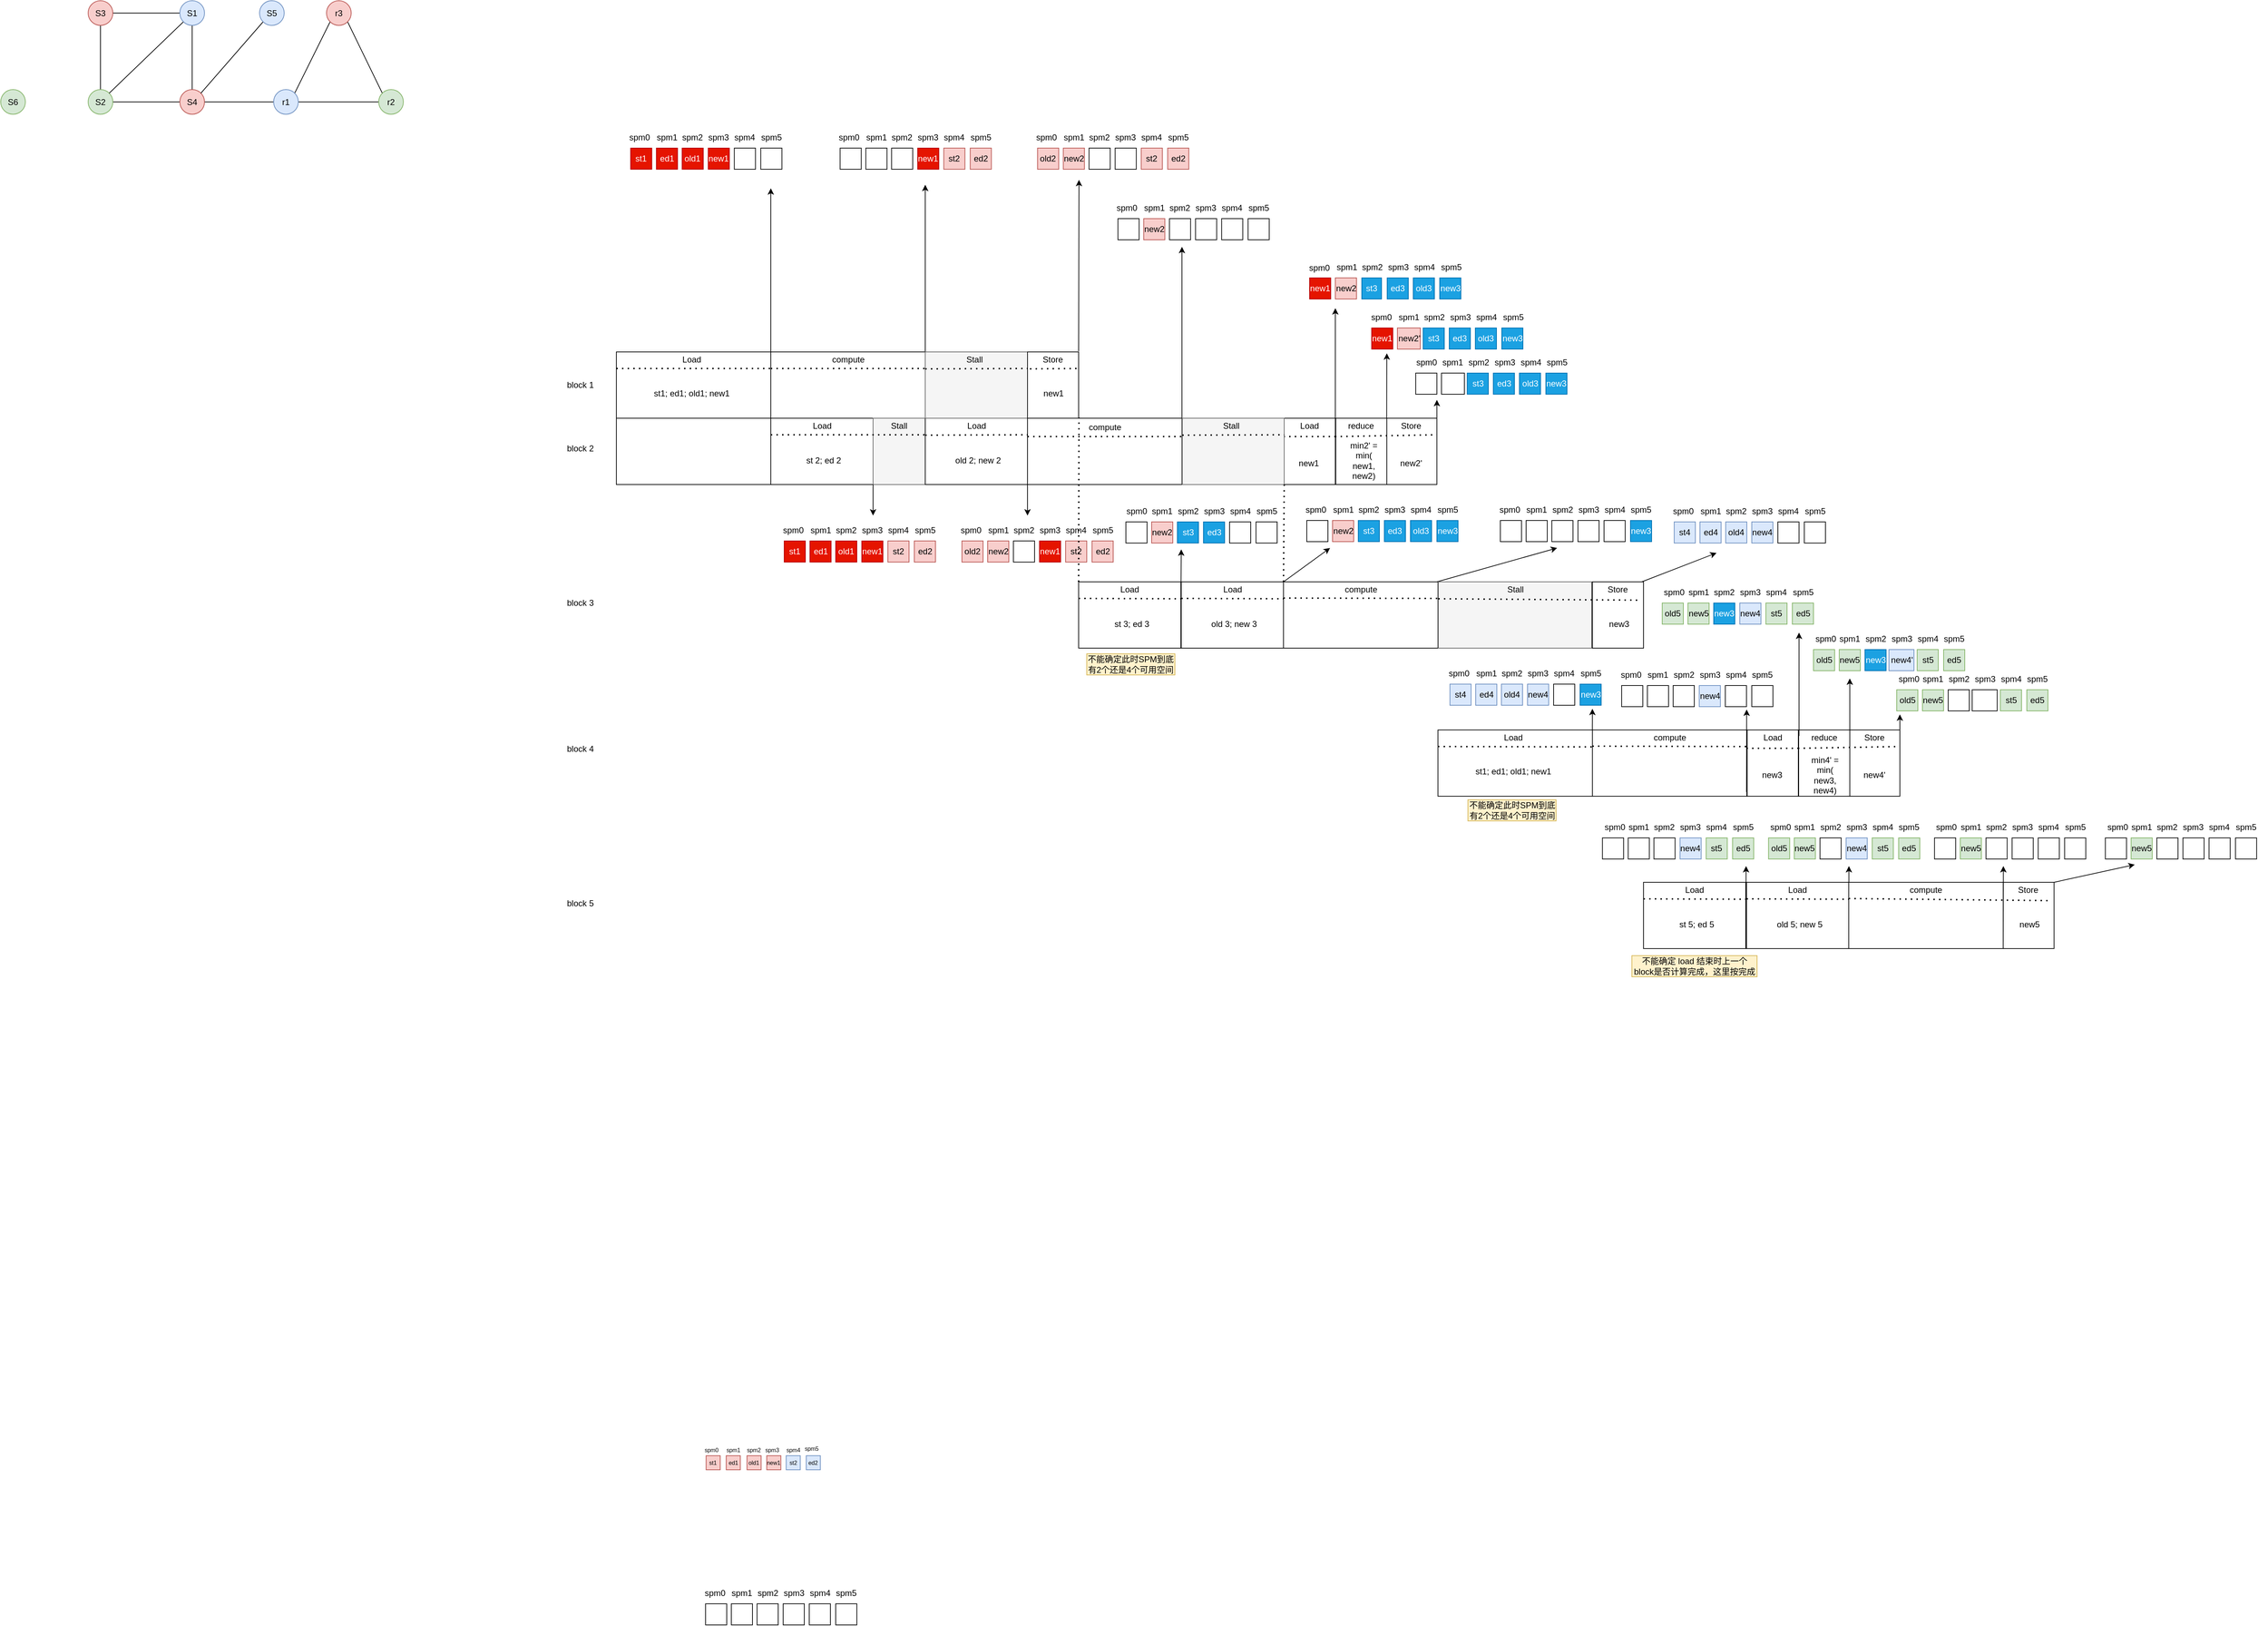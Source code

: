 <mxfile version="24.7.6">
  <diagram name="第 1 页" id="p9UogfbTqBMRZBkhfiBg">
    <mxGraphModel dx="3078" dy="1250" grid="0" gridSize="10" guides="1" tooltips="1" connect="1" arrows="1" fold="1" page="0" pageScale="1" pageWidth="827" pageHeight="1169" math="0" shadow="0">
      <root>
        <mxCell id="0" />
        <mxCell id="1" parent="0" />
        <mxCell id="vzYP4273FVxC0aKwQzrk-636" value="" style="rounded=0;whiteSpace=wrap;html=1;" vertex="1" parent="1">
          <mxGeometry x="2138.13" y="1381" width="72.5" height="94" as="geometry" />
        </mxCell>
        <mxCell id="vzYP4273FVxC0aKwQzrk-457" value="" style="rounded=0;whiteSpace=wrap;html=1;" vertex="1" parent="1">
          <mxGeometry x="1556" y="955" width="72.5" height="94" as="geometry" />
        </mxCell>
        <mxCell id="vzYP4273FVxC0aKwQzrk-329" value="" style="rounded=0;whiteSpace=wrap;html=1;" vertex="1" parent="1">
          <mxGeometry x="1263" y="723" width="72.5" height="94" as="geometry" />
        </mxCell>
        <mxCell id="oGr3gBzmV0MPGPRNmAmO-1" value="S6" style="ellipse;whiteSpace=wrap;html=1;aspect=fixed;fillColor=#d5e8d4;strokeColor=#82b366;" parent="1" vertex="1">
          <mxGeometry x="-701" y="257" width="35" height="35" as="geometry" />
        </mxCell>
        <mxCell id="oGr3gBzmV0MPGPRNmAmO-2" style="edgeStyle=orthogonalEdgeStyle;rounded=0;orthogonalLoop=1;jettySize=auto;html=1;entryX=0;entryY=0.5;entryDx=0;entryDy=0;endArrow=none;endFill=0;" parent="1" source="oGr3gBzmV0MPGPRNmAmO-4" target="oGr3gBzmV0MPGPRNmAmO-9" edge="1">
          <mxGeometry relative="1" as="geometry" />
        </mxCell>
        <mxCell id="oGr3gBzmV0MPGPRNmAmO-3" style="edgeStyle=orthogonalEdgeStyle;rounded=0;orthogonalLoop=1;jettySize=auto;html=1;exitX=0.5;exitY=1;exitDx=0;exitDy=0;entryX=0.5;entryY=0;entryDx=0;entryDy=0;endArrow=none;endFill=0;" parent="1" source="oGr3gBzmV0MPGPRNmAmO-4" target="oGr3gBzmV0MPGPRNmAmO-6" edge="1">
          <mxGeometry relative="1" as="geometry" />
        </mxCell>
        <mxCell id="oGr3gBzmV0MPGPRNmAmO-4" value="S3" style="ellipse;whiteSpace=wrap;html=1;aspect=fixed;fillColor=#f8cecc;strokeColor=#b85450;" parent="1" vertex="1">
          <mxGeometry x="-577" y="131" width="35" height="35" as="geometry" />
        </mxCell>
        <mxCell id="oGr3gBzmV0MPGPRNmAmO-5" style="edgeStyle=orthogonalEdgeStyle;rounded=0;orthogonalLoop=1;jettySize=auto;html=1;exitX=1;exitY=0.5;exitDx=0;exitDy=0;endArrow=none;endFill=0;" parent="1" source="oGr3gBzmV0MPGPRNmAmO-6" target="oGr3gBzmV0MPGPRNmAmO-11" edge="1">
          <mxGeometry relative="1" as="geometry" />
        </mxCell>
        <mxCell id="oGr3gBzmV0MPGPRNmAmO-6" value="S2" style="ellipse;whiteSpace=wrap;html=1;aspect=fixed;fillColor=#d5e8d4;strokeColor=#82b366;" parent="1" vertex="1">
          <mxGeometry x="-577" y="257" width="35" height="35" as="geometry" />
        </mxCell>
        <mxCell id="oGr3gBzmV0MPGPRNmAmO-7" style="edgeStyle=orthogonalEdgeStyle;rounded=0;orthogonalLoop=1;jettySize=auto;html=1;exitX=0.5;exitY=1;exitDx=0;exitDy=0;entryX=0.5;entryY=0;entryDx=0;entryDy=0;endArrow=none;endFill=0;" parent="1" source="oGr3gBzmV0MPGPRNmAmO-9" target="oGr3gBzmV0MPGPRNmAmO-11" edge="1">
          <mxGeometry relative="1" as="geometry" />
        </mxCell>
        <mxCell id="oGr3gBzmV0MPGPRNmAmO-8" style="rounded=0;orthogonalLoop=1;jettySize=auto;html=1;exitX=0;exitY=1;exitDx=0;exitDy=0;entryX=1;entryY=0;entryDx=0;entryDy=0;endArrow=none;endFill=0;" parent="1" source="oGr3gBzmV0MPGPRNmAmO-9" target="oGr3gBzmV0MPGPRNmAmO-6" edge="1">
          <mxGeometry relative="1" as="geometry" />
        </mxCell>
        <mxCell id="oGr3gBzmV0MPGPRNmAmO-9" value="S1" style="ellipse;whiteSpace=wrap;html=1;aspect=fixed;fillColor=#dae8fc;strokeColor=#6c8ebf;" parent="1" vertex="1">
          <mxGeometry x="-447" y="131" width="35" height="35" as="geometry" />
        </mxCell>
        <mxCell id="oGr3gBzmV0MPGPRNmAmO-10" style="edgeStyle=orthogonalEdgeStyle;rounded=0;orthogonalLoop=1;jettySize=auto;html=1;exitX=1;exitY=0.5;exitDx=0;exitDy=0;entryX=0;entryY=0.5;entryDx=0;entryDy=0;endArrow=none;endFill=0;" parent="1" source="oGr3gBzmV0MPGPRNmAmO-11" target="oGr3gBzmV0MPGPRNmAmO-18" edge="1">
          <mxGeometry relative="1" as="geometry" />
        </mxCell>
        <mxCell id="oGr3gBzmV0MPGPRNmAmO-11" value="S4" style="ellipse;whiteSpace=wrap;html=1;aspect=fixed;fillColor=#f8cecc;strokeColor=#b85450;" parent="1" vertex="1">
          <mxGeometry x="-447" y="257" width="35" height="35" as="geometry" />
        </mxCell>
        <mxCell id="oGr3gBzmV0MPGPRNmAmO-12" style="rounded=0;orthogonalLoop=1;jettySize=auto;html=1;exitX=0;exitY=1;exitDx=0;exitDy=0;entryX=1;entryY=0;entryDx=0;entryDy=0;endArrow=none;endFill=0;" parent="1" source="oGr3gBzmV0MPGPRNmAmO-13" target="oGr3gBzmV0MPGPRNmAmO-11" edge="1">
          <mxGeometry relative="1" as="geometry" />
        </mxCell>
        <mxCell id="oGr3gBzmV0MPGPRNmAmO-13" value="S5" style="ellipse;whiteSpace=wrap;html=1;aspect=fixed;fillColor=#dae8fc;strokeColor=#6c8ebf;" parent="1" vertex="1">
          <mxGeometry x="-334" y="131" width="35" height="35" as="geometry" />
        </mxCell>
        <mxCell id="oGr3gBzmV0MPGPRNmAmO-14" style="rounded=0;orthogonalLoop=1;jettySize=auto;html=1;exitX=0;exitY=1;exitDx=0;exitDy=0;entryX=1;entryY=0;entryDx=0;entryDy=0;endArrow=none;endFill=0;" parent="1" source="oGr3gBzmV0MPGPRNmAmO-16" target="oGr3gBzmV0MPGPRNmAmO-18" edge="1">
          <mxGeometry relative="1" as="geometry" />
        </mxCell>
        <mxCell id="oGr3gBzmV0MPGPRNmAmO-15" style="rounded=0;orthogonalLoop=1;jettySize=auto;html=1;exitX=1;exitY=1;exitDx=0;exitDy=0;entryX=0;entryY=0;entryDx=0;entryDy=0;endArrow=none;endFill=0;" parent="1" source="oGr3gBzmV0MPGPRNmAmO-16" target="oGr3gBzmV0MPGPRNmAmO-19" edge="1">
          <mxGeometry relative="1" as="geometry" />
        </mxCell>
        <mxCell id="oGr3gBzmV0MPGPRNmAmO-16" value="r3" style="ellipse;whiteSpace=wrap;html=1;aspect=fixed;fillColor=#f8cecc;strokeColor=#b85450;" parent="1" vertex="1">
          <mxGeometry x="-239" y="131" width="35" height="35" as="geometry" />
        </mxCell>
        <mxCell id="oGr3gBzmV0MPGPRNmAmO-17" style="edgeStyle=orthogonalEdgeStyle;rounded=0;orthogonalLoop=1;jettySize=auto;html=1;exitX=1;exitY=0.5;exitDx=0;exitDy=0;entryX=0;entryY=0.5;entryDx=0;entryDy=0;endArrow=none;endFill=0;" parent="1" source="oGr3gBzmV0MPGPRNmAmO-18" target="oGr3gBzmV0MPGPRNmAmO-19" edge="1">
          <mxGeometry relative="1" as="geometry" />
        </mxCell>
        <mxCell id="oGr3gBzmV0MPGPRNmAmO-18" value="r1" style="ellipse;whiteSpace=wrap;html=1;aspect=fixed;fillColor=#dae8fc;strokeColor=#6c8ebf;" parent="1" vertex="1">
          <mxGeometry x="-314" y="257" width="35" height="35" as="geometry" />
        </mxCell>
        <mxCell id="oGr3gBzmV0MPGPRNmAmO-19" value="r2" style="ellipse;whiteSpace=wrap;html=1;aspect=fixed;fillColor=#d5e8d4;strokeColor=#82b366;" parent="1" vertex="1">
          <mxGeometry x="-165" y="257" width="35" height="35" as="geometry" />
        </mxCell>
        <mxCell id="vzYP4273FVxC0aKwQzrk-1" value="" style="rounded=0;whiteSpace=wrap;html=1;" vertex="1" parent="1">
          <mxGeometry x="172" y="629" width="219" height="94" as="geometry" />
        </mxCell>
        <mxCell id="vzYP4273FVxC0aKwQzrk-3" value="" style="rounded=0;whiteSpace=wrap;html=1;" vertex="1" parent="1">
          <mxGeometry x="391" y="629" width="219" height="94" as="geometry" />
        </mxCell>
        <mxCell id="vzYP4273FVxC0aKwQzrk-4" value="" style="endArrow=none;dashed=1;html=1;dashPattern=1 3;strokeWidth=2;rounded=0;entryX=0;entryY=0.25;entryDx=0;entryDy=0;exitX=0;exitY=0.25;exitDx=0;exitDy=0;" edge="1" parent="1" source="vzYP4273FVxC0aKwQzrk-1" target="vzYP4273FVxC0aKwQzrk-3">
          <mxGeometry width="50" height="50" relative="1" as="geometry">
            <mxPoint x="173" y="661" as="sourcePoint" />
            <mxPoint x="223" y="611" as="targetPoint" />
          </mxGeometry>
        </mxCell>
        <mxCell id="vzYP4273FVxC0aKwQzrk-5" value="Load" style="text;html=1;align=center;verticalAlign=middle;whiteSpace=wrap;rounded=0;" vertex="1" parent="1">
          <mxGeometry x="249" y="625" width="60" height="30" as="geometry" />
        </mxCell>
        <mxCell id="vzYP4273FVxC0aKwQzrk-6" value="st1; ed1; old1; new1" style="text;html=1;align=center;verticalAlign=middle;whiteSpace=wrap;rounded=0;" vertex="1" parent="1">
          <mxGeometry x="211" y="673" width="136" height="30" as="geometry" />
        </mxCell>
        <mxCell id="vzYP4273FVxC0aKwQzrk-7" value="" style="endArrow=none;dashed=1;html=1;dashPattern=1 3;strokeWidth=2;rounded=0;entryX=1;entryY=0.25;entryDx=0;entryDy=0;exitX=1;exitY=0.25;exitDx=0;exitDy=0;" edge="1" parent="1" source="vzYP4273FVxC0aKwQzrk-1" target="vzYP4273FVxC0aKwQzrk-3">
          <mxGeometry width="50" height="50" relative="1" as="geometry">
            <mxPoint x="395" y="654" as="sourcePoint" />
            <mxPoint x="614" y="654" as="targetPoint" />
          </mxGeometry>
        </mxCell>
        <mxCell id="vzYP4273FVxC0aKwQzrk-8" value="compute" style="text;html=1;align=center;verticalAlign=middle;whiteSpace=wrap;rounded=0;" vertex="1" parent="1">
          <mxGeometry x="470.5" y="625" width="60" height="30" as="geometry" />
        </mxCell>
        <mxCell id="vzYP4273FVxC0aKwQzrk-9" value="" style="rounded=0;whiteSpace=wrap;html=1;" vertex="1" parent="1">
          <mxGeometry x="172" y="723" width="219" height="94" as="geometry" />
        </mxCell>
        <mxCell id="vzYP4273FVxC0aKwQzrk-13" value="" style="rounded=0;whiteSpace=wrap;html=1;" vertex="1" parent="1">
          <mxGeometry x="391" y="723" width="145" height="94" as="geometry" />
        </mxCell>
        <mxCell id="vzYP4273FVxC0aKwQzrk-14" value="" style="rounded=0;whiteSpace=wrap;html=1;fillColor=#f5f5f5;fontColor=#333333;strokeColor=#666666;" vertex="1" parent="1">
          <mxGeometry x="536" y="723" width="74" height="94" as="geometry" />
        </mxCell>
        <mxCell id="vzYP4273FVxC0aKwQzrk-15" value="" style="endArrow=none;dashed=1;html=1;dashPattern=1 3;strokeWidth=2;rounded=0;exitX=0;exitY=0.25;exitDx=0;exitDy=0;entryX=1;entryY=0.25;entryDx=0;entryDy=0;" edge="1" parent="1" source="vzYP4273FVxC0aKwQzrk-13" target="vzYP4273FVxC0aKwQzrk-14">
          <mxGeometry width="50" height="50" relative="1" as="geometry">
            <mxPoint x="393" y="751" as="sourcePoint" />
            <mxPoint x="534" y="748" as="targetPoint" />
          </mxGeometry>
        </mxCell>
        <mxCell id="vzYP4273FVxC0aKwQzrk-16" value="Load" style="text;html=1;align=center;verticalAlign=middle;whiteSpace=wrap;rounded=0;" vertex="1" parent="1">
          <mxGeometry x="433.5" y="719" width="60" height="30" as="geometry" />
        </mxCell>
        <mxCell id="vzYP4273FVxC0aKwQzrk-17" value="st 2; ed 2" style="text;html=1;align=center;verticalAlign=middle;whiteSpace=wrap;rounded=0;" vertex="1" parent="1">
          <mxGeometry x="398" y="768" width="136" height="30" as="geometry" />
        </mxCell>
        <mxCell id="vzYP4273FVxC0aKwQzrk-19" value="Stall" style="text;html=1;align=center;verticalAlign=middle;whiteSpace=wrap;rounded=0;" vertex="1" parent="1">
          <mxGeometry x="543" y="719" width="60" height="30" as="geometry" />
        </mxCell>
        <mxCell id="vzYP4273FVxC0aKwQzrk-20" value="" style="rounded=0;whiteSpace=wrap;html=1;" vertex="1" parent="1">
          <mxGeometry x="298.5" y="2404" width="30" height="30" as="geometry" />
        </mxCell>
        <mxCell id="vzYP4273FVxC0aKwQzrk-21" value="" style="rounded=0;whiteSpace=wrap;html=1;" vertex="1" parent="1">
          <mxGeometry x="335" y="2404" width="30" height="30" as="geometry" />
        </mxCell>
        <mxCell id="vzYP4273FVxC0aKwQzrk-22" value="" style="rounded=0;whiteSpace=wrap;html=1;" vertex="1" parent="1">
          <mxGeometry x="371.5" y="2404" width="30" height="30" as="geometry" />
        </mxCell>
        <mxCell id="vzYP4273FVxC0aKwQzrk-23" value="" style="rounded=0;whiteSpace=wrap;html=1;" vertex="1" parent="1">
          <mxGeometry x="408.5" y="2404" width="30" height="30" as="geometry" />
        </mxCell>
        <mxCell id="vzYP4273FVxC0aKwQzrk-24" value="" style="rounded=0;whiteSpace=wrap;html=1;" vertex="1" parent="1">
          <mxGeometry x="445.5" y="2404" width="30" height="30" as="geometry" />
        </mxCell>
        <mxCell id="vzYP4273FVxC0aKwQzrk-25" value="" style="rounded=0;whiteSpace=wrap;html=1;" vertex="1" parent="1">
          <mxGeometry x="483" y="2404" width="30" height="30" as="geometry" />
        </mxCell>
        <mxCell id="vzYP4273FVxC0aKwQzrk-26" value="spm0" style="text;html=1;align=center;verticalAlign=middle;whiteSpace=wrap;rounded=0;" vertex="1" parent="1">
          <mxGeometry x="281.5" y="2374" width="60" height="30" as="geometry" />
        </mxCell>
        <mxCell id="vzYP4273FVxC0aKwQzrk-27" value="spm1" style="text;html=1;align=center;verticalAlign=middle;whiteSpace=wrap;rounded=0;" vertex="1" parent="1">
          <mxGeometry x="320" y="2374" width="60" height="30" as="geometry" />
        </mxCell>
        <mxCell id="vzYP4273FVxC0aKwQzrk-28" value="spm2" style="text;html=1;align=center;verticalAlign=middle;whiteSpace=wrap;rounded=0;" vertex="1" parent="1">
          <mxGeometry x="356.5" y="2374" width="60" height="30" as="geometry" />
        </mxCell>
        <mxCell id="vzYP4273FVxC0aKwQzrk-29" value="spm3" style="text;html=1;align=center;verticalAlign=middle;whiteSpace=wrap;rounded=0;" vertex="1" parent="1">
          <mxGeometry x="393.5" y="2374" width="60" height="30" as="geometry" />
        </mxCell>
        <mxCell id="vzYP4273FVxC0aKwQzrk-30" value="spm4" style="text;html=1;align=center;verticalAlign=middle;whiteSpace=wrap;rounded=0;" vertex="1" parent="1">
          <mxGeometry x="430.5" y="2374" width="60" height="30" as="geometry" />
        </mxCell>
        <mxCell id="vzYP4273FVxC0aKwQzrk-31" value="spm5" style="text;html=1;align=center;verticalAlign=middle;whiteSpace=wrap;rounded=0;" vertex="1" parent="1">
          <mxGeometry x="468" y="2374" width="60" height="30" as="geometry" />
        </mxCell>
        <mxCell id="vzYP4273FVxC0aKwQzrk-32" value="st1" style="rounded=0;whiteSpace=wrap;html=1;fillColor=#e51400;strokeColor=#B20000;fontColor=#ffffff;" vertex="1" parent="1">
          <mxGeometry x="192.25" y="340" width="30" height="30" as="geometry" />
        </mxCell>
        <mxCell id="vzYP4273FVxC0aKwQzrk-33" value="ed1" style="rounded=0;whiteSpace=wrap;html=1;fillColor=#e51400;strokeColor=#B20000;fontColor=#ffffff;" vertex="1" parent="1">
          <mxGeometry x="228.75" y="340" width="30" height="30" as="geometry" />
        </mxCell>
        <mxCell id="vzYP4273FVxC0aKwQzrk-34" value="old1" style="rounded=0;whiteSpace=wrap;html=1;fillColor=#e51400;strokeColor=#B20000;fontColor=#ffffff;" vertex="1" parent="1">
          <mxGeometry x="265.25" y="340" width="30" height="30" as="geometry" />
        </mxCell>
        <mxCell id="vzYP4273FVxC0aKwQzrk-35" value="new1" style="rounded=0;whiteSpace=wrap;html=1;fillColor=#e51400;strokeColor=#B20000;fontColor=#ffffff;" vertex="1" parent="1">
          <mxGeometry x="302.25" y="340" width="30" height="30" as="geometry" />
        </mxCell>
        <mxCell id="vzYP4273FVxC0aKwQzrk-36" value="" style="rounded=0;whiteSpace=wrap;html=1;" vertex="1" parent="1">
          <mxGeometry x="339.25" y="340" width="30" height="30" as="geometry" />
        </mxCell>
        <mxCell id="vzYP4273FVxC0aKwQzrk-37" value="" style="rounded=0;whiteSpace=wrap;html=1;" vertex="1" parent="1">
          <mxGeometry x="376.75" y="340" width="30" height="30" as="geometry" />
        </mxCell>
        <mxCell id="vzYP4273FVxC0aKwQzrk-38" value="spm0" style="text;html=1;align=center;verticalAlign=middle;whiteSpace=wrap;rounded=0;" vertex="1" parent="1">
          <mxGeometry x="175.25" y="310" width="60" height="30" as="geometry" />
        </mxCell>
        <mxCell id="vzYP4273FVxC0aKwQzrk-39" value="spm1" style="text;html=1;align=center;verticalAlign=middle;whiteSpace=wrap;rounded=0;" vertex="1" parent="1">
          <mxGeometry x="213.75" y="310" width="60" height="30" as="geometry" />
        </mxCell>
        <mxCell id="vzYP4273FVxC0aKwQzrk-40" value="spm2" style="text;html=1;align=center;verticalAlign=middle;whiteSpace=wrap;rounded=0;" vertex="1" parent="1">
          <mxGeometry x="250.25" y="310" width="60" height="30" as="geometry" />
        </mxCell>
        <mxCell id="vzYP4273FVxC0aKwQzrk-41" value="spm3" style="text;html=1;align=center;verticalAlign=middle;whiteSpace=wrap;rounded=0;" vertex="1" parent="1">
          <mxGeometry x="287.25" y="310" width="60" height="30" as="geometry" />
        </mxCell>
        <mxCell id="vzYP4273FVxC0aKwQzrk-42" value="spm4" style="text;html=1;align=center;verticalAlign=middle;whiteSpace=wrap;rounded=0;" vertex="1" parent="1">
          <mxGeometry x="324.25" y="310" width="60" height="30" as="geometry" />
        </mxCell>
        <mxCell id="vzYP4273FVxC0aKwQzrk-43" value="spm5" style="text;html=1;align=center;verticalAlign=middle;whiteSpace=wrap;rounded=0;" vertex="1" parent="1">
          <mxGeometry x="361.75" y="310" width="60" height="30" as="geometry" />
        </mxCell>
        <mxCell id="vzYP4273FVxC0aKwQzrk-44" value="" style="rounded=0;whiteSpace=wrap;html=1;" vertex="1" parent="1">
          <mxGeometry x="489.25" y="340" width="30" height="30" as="geometry" />
        </mxCell>
        <mxCell id="vzYP4273FVxC0aKwQzrk-45" value="" style="rounded=0;whiteSpace=wrap;html=1;" vertex="1" parent="1">
          <mxGeometry x="525.75" y="340" width="30" height="30" as="geometry" />
        </mxCell>
        <mxCell id="vzYP4273FVxC0aKwQzrk-46" value="" style="rounded=0;whiteSpace=wrap;html=1;" vertex="1" parent="1">
          <mxGeometry x="562.25" y="340" width="30" height="30" as="geometry" />
        </mxCell>
        <mxCell id="vzYP4273FVxC0aKwQzrk-47" value="new1" style="rounded=0;whiteSpace=wrap;html=1;fillColor=#e51400;strokeColor=#B20000;fontColor=#ffffff;" vertex="1" parent="1">
          <mxGeometry x="599.25" y="340" width="30" height="30" as="geometry" />
        </mxCell>
        <mxCell id="vzYP4273FVxC0aKwQzrk-48" value="st2" style="rounded=0;whiteSpace=wrap;html=1;fillColor=#f8cecc;strokeColor=#b85450;" vertex="1" parent="1">
          <mxGeometry x="636.25" y="340" width="30" height="30" as="geometry" />
        </mxCell>
        <mxCell id="vzYP4273FVxC0aKwQzrk-49" value="ed2" style="rounded=0;whiteSpace=wrap;html=1;fillColor=#f8cecc;strokeColor=#b85450;" vertex="1" parent="1">
          <mxGeometry x="673.75" y="340" width="30" height="30" as="geometry" />
        </mxCell>
        <mxCell id="vzYP4273FVxC0aKwQzrk-50" value="spm0" style="text;html=1;align=center;verticalAlign=middle;whiteSpace=wrap;rounded=0;" vertex="1" parent="1">
          <mxGeometry x="472.25" y="310" width="60" height="30" as="geometry" />
        </mxCell>
        <mxCell id="vzYP4273FVxC0aKwQzrk-51" value="spm1" style="text;html=1;align=center;verticalAlign=middle;whiteSpace=wrap;rounded=0;" vertex="1" parent="1">
          <mxGeometry x="510.75" y="310" width="60" height="30" as="geometry" />
        </mxCell>
        <mxCell id="vzYP4273FVxC0aKwQzrk-52" value="spm2" style="text;html=1;align=center;verticalAlign=middle;whiteSpace=wrap;rounded=0;" vertex="1" parent="1">
          <mxGeometry x="547.25" y="310" width="60" height="30" as="geometry" />
        </mxCell>
        <mxCell id="vzYP4273FVxC0aKwQzrk-53" value="spm3" style="text;html=1;align=center;verticalAlign=middle;whiteSpace=wrap;rounded=0;" vertex="1" parent="1">
          <mxGeometry x="584.25" y="310" width="60" height="30" as="geometry" />
        </mxCell>
        <mxCell id="vzYP4273FVxC0aKwQzrk-54" value="spm4" style="text;html=1;align=center;verticalAlign=middle;whiteSpace=wrap;rounded=0;" vertex="1" parent="1">
          <mxGeometry x="621.25" y="310" width="60" height="30" as="geometry" />
        </mxCell>
        <mxCell id="vzYP4273FVxC0aKwQzrk-55" value="spm5" style="text;html=1;align=center;verticalAlign=middle;whiteSpace=wrap;rounded=0;" vertex="1" parent="1">
          <mxGeometry x="658.75" y="310" width="60" height="30" as="geometry" />
        </mxCell>
        <mxCell id="vzYP4273FVxC0aKwQzrk-56" value="" style="endArrow=classic;html=1;rounded=0;exitX=1;exitY=0;exitDx=0;exitDy=0;" edge="1" parent="1" source="vzYP4273FVxC0aKwQzrk-1">
          <mxGeometry width="50" height="50" relative="1" as="geometry">
            <mxPoint x="567" y="822" as="sourcePoint" />
            <mxPoint x="391" y="397" as="targetPoint" />
          </mxGeometry>
        </mxCell>
        <mxCell id="vzYP4273FVxC0aKwQzrk-69" value="" style="endArrow=classic;html=1;rounded=0;" edge="1" parent="1">
          <mxGeometry width="50" height="50" relative="1" as="geometry">
            <mxPoint x="536" y="817" as="sourcePoint" />
            <mxPoint x="536" y="861" as="targetPoint" />
          </mxGeometry>
        </mxCell>
        <mxCell id="vzYP4273FVxC0aKwQzrk-70" value="" style="endArrow=classic;html=1;rounded=0;exitX=1;exitY=0;exitDx=0;exitDy=0;" edge="1" parent="1" source="vzYP4273FVxC0aKwQzrk-3">
          <mxGeometry width="50" height="50" relative="1" as="geometry">
            <mxPoint x="610" y="435" as="sourcePoint" />
            <mxPoint x="610" y="392" as="targetPoint" />
          </mxGeometry>
        </mxCell>
        <mxCell id="vzYP4273FVxC0aKwQzrk-75" value="" style="rounded=0;whiteSpace=wrap;html=1;" vertex="1" parent="1">
          <mxGeometry x="610" y="723" width="145" height="94" as="geometry" />
        </mxCell>
        <mxCell id="vzYP4273FVxC0aKwQzrk-76" value="" style="endArrow=none;dashed=1;html=1;dashPattern=1 3;strokeWidth=2;rounded=0;exitX=0;exitY=0.25;exitDx=0;exitDy=0;entryX=1;entryY=0.25;entryDx=0;entryDy=0;" edge="1" parent="1" target="vzYP4273FVxC0aKwQzrk-75">
          <mxGeometry width="50" height="50" relative="1" as="geometry">
            <mxPoint x="610" y="747" as="sourcePoint" />
            <mxPoint x="760" y="749" as="targetPoint" />
          </mxGeometry>
        </mxCell>
        <mxCell id="vzYP4273FVxC0aKwQzrk-77" value="Load" style="text;html=1;align=center;verticalAlign=middle;whiteSpace=wrap;rounded=0;" vertex="1" parent="1">
          <mxGeometry x="652.5" y="719" width="60" height="30" as="geometry" />
        </mxCell>
        <mxCell id="vzYP4273FVxC0aKwQzrk-78" value="old 2; new 2" style="text;html=1;align=center;verticalAlign=middle;whiteSpace=wrap;rounded=0;" vertex="1" parent="1">
          <mxGeometry x="617" y="768" width="136" height="30" as="geometry" />
        </mxCell>
        <mxCell id="vzYP4273FVxC0aKwQzrk-91" value="" style="endArrow=classic;html=1;rounded=0;" edge="1" parent="1">
          <mxGeometry width="50" height="50" relative="1" as="geometry">
            <mxPoint x="755" y="817" as="sourcePoint" />
            <mxPoint x="755" y="861" as="targetPoint" />
          </mxGeometry>
        </mxCell>
        <mxCell id="vzYP4273FVxC0aKwQzrk-92" value="" style="rounded=0;whiteSpace=wrap;html=1;" vertex="1" parent="1">
          <mxGeometry x="755" y="723" width="219" height="94" as="geometry" />
        </mxCell>
        <mxCell id="vzYP4273FVxC0aKwQzrk-93" value="" style="endArrow=none;dashed=1;html=1;dashPattern=1 3;strokeWidth=2;rounded=0;entryX=1;entryY=0.25;entryDx=0;entryDy=0;exitX=1;exitY=0.25;exitDx=0;exitDy=0;" edge="1" parent="1">
          <mxGeometry width="50" height="50" relative="1" as="geometry">
            <mxPoint x="755" y="749" as="sourcePoint" />
            <mxPoint x="974" y="749" as="targetPoint" />
          </mxGeometry>
        </mxCell>
        <mxCell id="vzYP4273FVxC0aKwQzrk-94" value="compute" style="text;html=1;align=center;verticalAlign=middle;whiteSpace=wrap;rounded=0;" vertex="1" parent="1">
          <mxGeometry x="834.5" y="721" width="60" height="30" as="geometry" />
        </mxCell>
        <mxCell id="vzYP4273FVxC0aKwQzrk-95" value="" style="rounded=0;whiteSpace=wrap;html=1;fillColor=#f5f5f5;fontColor=#333333;strokeColor=#666666;" vertex="1" parent="1">
          <mxGeometry x="610" y="629" width="145" height="94" as="geometry" />
        </mxCell>
        <mxCell id="vzYP4273FVxC0aKwQzrk-96" value="" style="endArrow=none;dashed=1;html=1;dashPattern=1 3;strokeWidth=2;rounded=0;exitX=0;exitY=0.25;exitDx=0;exitDy=0;entryX=1;entryY=0.25;entryDx=0;entryDy=0;" edge="1" parent="1" target="vzYP4273FVxC0aKwQzrk-95">
          <mxGeometry width="50" height="50" relative="1" as="geometry">
            <mxPoint x="610" y="653" as="sourcePoint" />
            <mxPoint x="829" y="653" as="targetPoint" />
          </mxGeometry>
        </mxCell>
        <mxCell id="vzYP4273FVxC0aKwQzrk-97" value="Stall" style="text;html=1;align=center;verticalAlign=middle;whiteSpace=wrap;rounded=0;" vertex="1" parent="1">
          <mxGeometry x="649.5" y="625" width="60" height="30" as="geometry" />
        </mxCell>
        <mxCell id="vzYP4273FVxC0aKwQzrk-98" value="" style="rounded=0;whiteSpace=wrap;html=1;" vertex="1" parent="1">
          <mxGeometry x="755" y="629" width="72.5" height="94" as="geometry" />
        </mxCell>
        <mxCell id="vzYP4273FVxC0aKwQzrk-101" value="" style="endArrow=none;dashed=1;html=1;dashPattern=1 3;strokeWidth=2;rounded=0;exitX=0;exitY=0.25;exitDx=0;exitDy=0;entryX=1;entryY=0.25;entryDx=0;entryDy=0;" edge="1" parent="1" target="vzYP4273FVxC0aKwQzrk-98">
          <mxGeometry width="50" height="50" relative="1" as="geometry">
            <mxPoint x="758.5" y="653" as="sourcePoint" />
            <mxPoint x="903.5" y="653" as="targetPoint" />
          </mxGeometry>
        </mxCell>
        <mxCell id="vzYP4273FVxC0aKwQzrk-102" value="Store" style="text;html=1;align=center;verticalAlign=middle;whiteSpace=wrap;rounded=0;" vertex="1" parent="1">
          <mxGeometry x="761.25" y="625" width="60" height="30" as="geometry" />
        </mxCell>
        <mxCell id="vzYP4273FVxC0aKwQzrk-103" value="new1" style="text;html=1;align=center;verticalAlign=middle;whiteSpace=wrap;rounded=0;" vertex="1" parent="1">
          <mxGeometry x="766.5" y="673" width="49.5" height="30" as="geometry" />
        </mxCell>
        <mxCell id="vzYP4273FVxC0aKwQzrk-105" value="old2" style="rounded=0;whiteSpace=wrap;html=1;fillColor=#f8cecc;strokeColor=#b85450;" vertex="1" parent="1">
          <mxGeometry x="769.25" y="340" width="30" height="30" as="geometry" />
        </mxCell>
        <mxCell id="vzYP4273FVxC0aKwQzrk-106" value="new2" style="rounded=0;whiteSpace=wrap;html=1;fillColor=#f8cecc;strokeColor=#b85450;" vertex="1" parent="1">
          <mxGeometry x="805.75" y="340" width="30" height="30" as="geometry" />
        </mxCell>
        <mxCell id="vzYP4273FVxC0aKwQzrk-107" value="" style="rounded=0;whiteSpace=wrap;html=1;" vertex="1" parent="1">
          <mxGeometry x="842.25" y="340" width="30" height="30" as="geometry" />
        </mxCell>
        <mxCell id="vzYP4273FVxC0aKwQzrk-108" value="" style="rounded=0;whiteSpace=wrap;html=1;" vertex="1" parent="1">
          <mxGeometry x="879.25" y="340" width="30" height="30" as="geometry" />
        </mxCell>
        <mxCell id="vzYP4273FVxC0aKwQzrk-109" value="st2" style="rounded=0;whiteSpace=wrap;html=1;fillColor=#f8cecc;strokeColor=#b85450;" vertex="1" parent="1">
          <mxGeometry x="916.25" y="340" width="30" height="30" as="geometry" />
        </mxCell>
        <mxCell id="vzYP4273FVxC0aKwQzrk-110" value="ed2" style="rounded=0;whiteSpace=wrap;html=1;fillColor=#f8cecc;strokeColor=#b85450;" vertex="1" parent="1">
          <mxGeometry x="953.75" y="340" width="30" height="30" as="geometry" />
        </mxCell>
        <mxCell id="vzYP4273FVxC0aKwQzrk-111" value="spm0" style="text;html=1;align=center;verticalAlign=middle;whiteSpace=wrap;rounded=0;" vertex="1" parent="1">
          <mxGeometry x="752.25" y="310" width="60" height="30" as="geometry" />
        </mxCell>
        <mxCell id="vzYP4273FVxC0aKwQzrk-112" value="spm1" style="text;html=1;align=center;verticalAlign=middle;whiteSpace=wrap;rounded=0;" vertex="1" parent="1">
          <mxGeometry x="790.75" y="310" width="60" height="30" as="geometry" />
        </mxCell>
        <mxCell id="vzYP4273FVxC0aKwQzrk-113" value="spm2" style="text;html=1;align=center;verticalAlign=middle;whiteSpace=wrap;rounded=0;" vertex="1" parent="1">
          <mxGeometry x="827.25" y="310" width="60" height="30" as="geometry" />
        </mxCell>
        <mxCell id="vzYP4273FVxC0aKwQzrk-114" value="spm3" style="text;html=1;align=center;verticalAlign=middle;whiteSpace=wrap;rounded=0;" vertex="1" parent="1">
          <mxGeometry x="864.25" y="310" width="60" height="30" as="geometry" />
        </mxCell>
        <mxCell id="vzYP4273FVxC0aKwQzrk-115" value="spm4" style="text;html=1;align=center;verticalAlign=middle;whiteSpace=wrap;rounded=0;" vertex="1" parent="1">
          <mxGeometry x="901.25" y="310" width="60" height="30" as="geometry" />
        </mxCell>
        <mxCell id="vzYP4273FVxC0aKwQzrk-116" value="spm5" style="text;html=1;align=center;verticalAlign=middle;whiteSpace=wrap;rounded=0;" vertex="1" parent="1">
          <mxGeometry x="938.75" y="310" width="60" height="30" as="geometry" />
        </mxCell>
        <mxCell id="vzYP4273FVxC0aKwQzrk-117" value="" style="endArrow=classic;html=1;rounded=0;exitX=1;exitY=0;exitDx=0;exitDy=0;" edge="1" parent="1">
          <mxGeometry width="50" height="50" relative="1" as="geometry">
            <mxPoint x="827.5" y="628" as="sourcePoint" />
            <mxPoint x="828" y="385" as="targetPoint" />
          </mxGeometry>
        </mxCell>
        <mxCell id="vzYP4273FVxC0aKwQzrk-155" value="st1" style="rounded=0;whiteSpace=wrap;html=1;fillColor=#f8cecc;strokeColor=#b85450;movable=1;resizable=1;rotatable=1;deletable=1;editable=1;locked=0;connectable=1;fontSize=8;" vertex="1" parent="1">
          <mxGeometry x="299.25" y="2194" width="20" height="20" as="geometry" />
        </mxCell>
        <mxCell id="vzYP4273FVxC0aKwQzrk-156" value="ed1" style="rounded=0;whiteSpace=wrap;html=1;fillColor=#f8cecc;strokeColor=#b85450;movable=1;resizable=1;rotatable=1;deletable=1;editable=1;locked=0;connectable=1;fontSize=8;" vertex="1" parent="1">
          <mxGeometry x="327.75" y="2194" width="20" height="20" as="geometry" />
        </mxCell>
        <mxCell id="vzYP4273FVxC0aKwQzrk-157" value="old1" style="rounded=0;whiteSpace=wrap;html=1;fillColor=#f8cecc;strokeColor=#b85450;movable=1;resizable=1;rotatable=1;deletable=1;editable=1;locked=0;connectable=1;fontSize=8;" vertex="1" parent="1">
          <mxGeometry x="357.25" y="2194" width="20" height="20" as="geometry" />
        </mxCell>
        <mxCell id="vzYP4273FVxC0aKwQzrk-158" value="new1" style="rounded=0;whiteSpace=wrap;html=1;fillColor=#f8cecc;strokeColor=#b85450;movable=1;resizable=1;rotatable=1;deletable=1;editable=1;locked=0;connectable=1;fontSize=8;" vertex="1" parent="1">
          <mxGeometry x="385.25" y="2194" width="20" height="20" as="geometry" />
        </mxCell>
        <mxCell id="vzYP4273FVxC0aKwQzrk-159" value="st2" style="rounded=0;whiteSpace=wrap;html=1;fillColor=#dae8fc;strokeColor=#6c8ebf;movable=1;resizable=1;rotatable=1;deletable=1;editable=1;locked=0;connectable=1;fontSize=8;" vertex="1" parent="1">
          <mxGeometry x="412.75" y="2194" width="20" height="20" as="geometry" />
        </mxCell>
        <mxCell id="vzYP4273FVxC0aKwQzrk-160" value="ed2" style="rounded=0;whiteSpace=wrap;html=1;fillColor=#dae8fc;strokeColor=#6c8ebf;movable=1;resizable=1;rotatable=1;deletable=1;editable=1;locked=0;connectable=1;fontSize=8;" vertex="1" parent="1">
          <mxGeometry x="441.25" y="2194" width="20" height="20" as="geometry" />
        </mxCell>
        <mxCell id="vzYP4273FVxC0aKwQzrk-161" value="spm0" style="text;html=1;align=center;verticalAlign=middle;whiteSpace=wrap;rounded=0;movable=1;resizable=1;rotatable=1;deletable=1;editable=1;locked=0;connectable=1;fontSize=8;" vertex="1" parent="1">
          <mxGeometry x="277.25" y="2176" width="60" height="20" as="geometry" />
        </mxCell>
        <mxCell id="vzYP4273FVxC0aKwQzrk-162" value="spm1" style="text;html=1;align=center;verticalAlign=middle;whiteSpace=wrap;rounded=0;movable=1;resizable=1;rotatable=1;deletable=1;editable=1;locked=0;connectable=1;fontSize=8;" vertex="1" parent="1">
          <mxGeometry x="307.75" y="2176" width="60" height="20" as="geometry" />
        </mxCell>
        <mxCell id="vzYP4273FVxC0aKwQzrk-163" value="spm2" style="text;html=1;align=center;verticalAlign=middle;whiteSpace=wrap;rounded=0;movable=1;resizable=1;rotatable=1;deletable=1;editable=1;locked=0;connectable=1;fontSize=8;" vertex="1" parent="1">
          <mxGeometry x="337.25" y="2176" width="60" height="20" as="geometry" />
        </mxCell>
        <mxCell id="vzYP4273FVxC0aKwQzrk-164" value="spm3" style="text;html=1;align=center;verticalAlign=middle;whiteSpace=wrap;rounded=0;movable=1;resizable=1;rotatable=1;deletable=1;editable=1;locked=0;connectable=1;fontSize=8;" vertex="1" parent="1">
          <mxGeometry x="363.25" y="2176" width="60" height="20" as="geometry" />
        </mxCell>
        <mxCell id="vzYP4273FVxC0aKwQzrk-165" value="spm4" style="text;html=1;align=center;verticalAlign=middle;whiteSpace=wrap;rounded=0;movable=1;resizable=1;rotatable=1;deletable=1;editable=1;locked=0;connectable=1;fontSize=8;" vertex="1" parent="1">
          <mxGeometry x="393.25" y="2176" width="60" height="20" as="geometry" />
        </mxCell>
        <mxCell id="vzYP4273FVxC0aKwQzrk-166" value="spm5" style="text;html=1;align=center;verticalAlign=middle;whiteSpace=wrap;rounded=0;movable=1;resizable=1;rotatable=1;deletable=1;editable=1;locked=0;connectable=1;fontSize=8;" vertex="1" parent="1">
          <mxGeometry x="419.25" y="2174" width="60" height="20" as="geometry" />
        </mxCell>
        <mxCell id="vzYP4273FVxC0aKwQzrk-179" value="st1" style="rounded=0;whiteSpace=wrap;html=1;fillColor=#e51400;strokeColor=#B20000;fontColor=#ffffff;" vertex="1" parent="1">
          <mxGeometry x="410" y="897" width="30" height="30" as="geometry" />
        </mxCell>
        <mxCell id="vzYP4273FVxC0aKwQzrk-180" value="ed1" style="rounded=0;whiteSpace=wrap;html=1;fillColor=#e51400;strokeColor=#B20000;fontColor=#ffffff;" vertex="1" parent="1">
          <mxGeometry x="446.5" y="897" width="30" height="30" as="geometry" />
        </mxCell>
        <mxCell id="vzYP4273FVxC0aKwQzrk-181" value="old1" style="rounded=0;whiteSpace=wrap;html=1;fillColor=#e51400;strokeColor=#B20000;fontColor=#ffffff;" vertex="1" parent="1">
          <mxGeometry x="483" y="897" width="30" height="30" as="geometry" />
        </mxCell>
        <mxCell id="vzYP4273FVxC0aKwQzrk-182" value="new1" style="rounded=0;whiteSpace=wrap;html=1;fillColor=#e51400;strokeColor=#B20000;fontColor=#ffffff;" vertex="1" parent="1">
          <mxGeometry x="520" y="897" width="30" height="30" as="geometry" />
        </mxCell>
        <mxCell id="vzYP4273FVxC0aKwQzrk-183" value="st2" style="rounded=0;whiteSpace=wrap;html=1;fillColor=#f8cecc;strokeColor=#b85450;" vertex="1" parent="1">
          <mxGeometry x="557" y="897" width="30" height="30" as="geometry" />
        </mxCell>
        <mxCell id="vzYP4273FVxC0aKwQzrk-184" value="ed2" style="rounded=0;whiteSpace=wrap;html=1;fillColor=#f8cecc;strokeColor=#b85450;" vertex="1" parent="1">
          <mxGeometry x="594.5" y="897" width="30" height="30" as="geometry" />
        </mxCell>
        <mxCell id="vzYP4273FVxC0aKwQzrk-185" value="spm0" style="text;html=1;align=center;verticalAlign=middle;whiteSpace=wrap;rounded=0;" vertex="1" parent="1">
          <mxGeometry x="393" y="867" width="60" height="30" as="geometry" />
        </mxCell>
        <mxCell id="vzYP4273FVxC0aKwQzrk-186" value="spm1" style="text;html=1;align=center;verticalAlign=middle;whiteSpace=wrap;rounded=0;" vertex="1" parent="1">
          <mxGeometry x="431.5" y="867" width="60" height="30" as="geometry" />
        </mxCell>
        <mxCell id="vzYP4273FVxC0aKwQzrk-187" value="spm2" style="text;html=1;align=center;verticalAlign=middle;whiteSpace=wrap;rounded=0;" vertex="1" parent="1">
          <mxGeometry x="468" y="867" width="60" height="30" as="geometry" />
        </mxCell>
        <mxCell id="vzYP4273FVxC0aKwQzrk-188" value="spm3" style="text;html=1;align=center;verticalAlign=middle;whiteSpace=wrap;rounded=0;" vertex="1" parent="1">
          <mxGeometry x="505" y="867" width="60" height="30" as="geometry" />
        </mxCell>
        <mxCell id="vzYP4273FVxC0aKwQzrk-189" value="spm4" style="text;html=1;align=center;verticalAlign=middle;whiteSpace=wrap;rounded=0;" vertex="1" parent="1">
          <mxGeometry x="542" y="867" width="60" height="30" as="geometry" />
        </mxCell>
        <mxCell id="vzYP4273FVxC0aKwQzrk-190" value="spm5" style="text;html=1;align=center;verticalAlign=middle;whiteSpace=wrap;rounded=0;" vertex="1" parent="1">
          <mxGeometry x="579.5" y="867" width="60" height="30" as="geometry" />
        </mxCell>
        <mxCell id="vzYP4273FVxC0aKwQzrk-191" value="old2" style="rounded=0;whiteSpace=wrap;html=1;fillColor=#f8cecc;strokeColor=#b85450;" vertex="1" parent="1">
          <mxGeometry x="662" y="897" width="30" height="30" as="geometry" />
        </mxCell>
        <mxCell id="vzYP4273FVxC0aKwQzrk-192" value="new2" style="rounded=0;whiteSpace=wrap;html=1;fillColor=#f8cecc;strokeColor=#b85450;" vertex="1" parent="1">
          <mxGeometry x="698.5" y="897" width="30" height="30" as="geometry" />
        </mxCell>
        <mxCell id="vzYP4273FVxC0aKwQzrk-193" value="" style="rounded=0;whiteSpace=wrap;html=1;" vertex="1" parent="1">
          <mxGeometry x="735" y="897" width="30" height="30" as="geometry" />
        </mxCell>
        <mxCell id="vzYP4273FVxC0aKwQzrk-194" value="new1" style="rounded=0;whiteSpace=wrap;html=1;fillColor=#e51400;strokeColor=#B20000;fontColor=#ffffff;" vertex="1" parent="1">
          <mxGeometry x="772" y="897" width="30" height="30" as="geometry" />
        </mxCell>
        <mxCell id="vzYP4273FVxC0aKwQzrk-195" value="st2" style="rounded=0;whiteSpace=wrap;html=1;fillColor=#f8cecc;strokeColor=#b85450;" vertex="1" parent="1">
          <mxGeometry x="809" y="897" width="30" height="30" as="geometry" />
        </mxCell>
        <mxCell id="vzYP4273FVxC0aKwQzrk-196" value="ed2" style="rounded=0;whiteSpace=wrap;html=1;fillColor=#f8cecc;strokeColor=#b85450;" vertex="1" parent="1">
          <mxGeometry x="846.5" y="897" width="30" height="30" as="geometry" />
        </mxCell>
        <mxCell id="vzYP4273FVxC0aKwQzrk-197" value="spm0" style="text;html=1;align=center;verticalAlign=middle;whiteSpace=wrap;rounded=0;" vertex="1" parent="1">
          <mxGeometry x="645" y="867" width="60" height="30" as="geometry" />
        </mxCell>
        <mxCell id="vzYP4273FVxC0aKwQzrk-198" value="spm1" style="text;html=1;align=center;verticalAlign=middle;whiteSpace=wrap;rounded=0;" vertex="1" parent="1">
          <mxGeometry x="683.5" y="867" width="60" height="30" as="geometry" />
        </mxCell>
        <mxCell id="vzYP4273FVxC0aKwQzrk-199" value="spm2" style="text;html=1;align=center;verticalAlign=middle;whiteSpace=wrap;rounded=0;" vertex="1" parent="1">
          <mxGeometry x="720" y="867" width="60" height="30" as="geometry" />
        </mxCell>
        <mxCell id="vzYP4273FVxC0aKwQzrk-200" value="spm3" style="text;html=1;align=center;verticalAlign=middle;whiteSpace=wrap;rounded=0;" vertex="1" parent="1">
          <mxGeometry x="757" y="867" width="60" height="30" as="geometry" />
        </mxCell>
        <mxCell id="vzYP4273FVxC0aKwQzrk-201" value="spm4" style="text;html=1;align=center;verticalAlign=middle;whiteSpace=wrap;rounded=0;" vertex="1" parent="1">
          <mxGeometry x="794" y="867" width="60" height="30" as="geometry" />
        </mxCell>
        <mxCell id="vzYP4273FVxC0aKwQzrk-202" value="spm5" style="text;html=1;align=center;verticalAlign=middle;whiteSpace=wrap;rounded=0;" vertex="1" parent="1">
          <mxGeometry x="831.5" y="867" width="60" height="30" as="geometry" />
        </mxCell>
        <mxCell id="vzYP4273FVxC0aKwQzrk-203" value="" style="rounded=0;whiteSpace=wrap;html=1;" vertex="1" parent="1">
          <mxGeometry x="827.5" y="955" width="145" height="94" as="geometry" />
        </mxCell>
        <mxCell id="vzYP4273FVxC0aKwQzrk-204" value="" style="endArrow=none;dashed=1;html=1;dashPattern=1 3;strokeWidth=2;rounded=0;exitX=0;exitY=0.25;exitDx=0;exitDy=0;" edge="1" parent="1" source="vzYP4273FVxC0aKwQzrk-203">
          <mxGeometry width="50" height="50" relative="1" as="geometry">
            <mxPoint x="829.5" y="983" as="sourcePoint" />
            <mxPoint x="973" y="979" as="targetPoint" />
          </mxGeometry>
        </mxCell>
        <mxCell id="vzYP4273FVxC0aKwQzrk-205" value="Load" style="text;html=1;align=center;verticalAlign=middle;whiteSpace=wrap;rounded=0;" vertex="1" parent="1">
          <mxGeometry x="870" y="951" width="60" height="30" as="geometry" />
        </mxCell>
        <mxCell id="vzYP4273FVxC0aKwQzrk-206" value="st 3; ed 3" style="text;html=1;align=center;verticalAlign=middle;whiteSpace=wrap;rounded=0;" vertex="1" parent="1">
          <mxGeometry x="834.5" y="1000" width="136" height="30" as="geometry" />
        </mxCell>
        <mxCell id="vzYP4273FVxC0aKwQzrk-207" value="" style="rounded=0;whiteSpace=wrap;html=1;" vertex="1" parent="1">
          <mxGeometry x="894.5" y="870" width="30" height="30" as="geometry" />
        </mxCell>
        <mxCell id="vzYP4273FVxC0aKwQzrk-208" value="new2" style="rounded=0;whiteSpace=wrap;html=1;fillColor=#f8cecc;strokeColor=#b85450;" vertex="1" parent="1">
          <mxGeometry x="931" y="870" width="30" height="30" as="geometry" />
        </mxCell>
        <mxCell id="vzYP4273FVxC0aKwQzrk-209" value="st3" style="rounded=0;whiteSpace=wrap;html=1;fillColor=#1ba1e2;strokeColor=#006EAF;fontColor=#ffffff;" vertex="1" parent="1">
          <mxGeometry x="967.5" y="870" width="30" height="30" as="geometry" />
        </mxCell>
        <mxCell id="vzYP4273FVxC0aKwQzrk-210" value="ed3" style="rounded=0;whiteSpace=wrap;html=1;fillColor=#1ba1e2;strokeColor=#006EAF;fontColor=#ffffff;" vertex="1" parent="1">
          <mxGeometry x="1004.5" y="870" width="30" height="30" as="geometry" />
        </mxCell>
        <mxCell id="vzYP4273FVxC0aKwQzrk-211" value="" style="rounded=0;whiteSpace=wrap;html=1;" vertex="1" parent="1">
          <mxGeometry x="1041.5" y="870" width="30" height="30" as="geometry" />
        </mxCell>
        <mxCell id="vzYP4273FVxC0aKwQzrk-212" value="" style="rounded=0;whiteSpace=wrap;html=1;" vertex="1" parent="1">
          <mxGeometry x="1079" y="870" width="30" height="30" as="geometry" />
        </mxCell>
        <mxCell id="vzYP4273FVxC0aKwQzrk-213" value="spm0" style="text;html=1;align=center;verticalAlign=middle;whiteSpace=wrap;rounded=0;" vertex="1" parent="1">
          <mxGeometry x="879.5" y="840" width="60" height="30" as="geometry" />
        </mxCell>
        <mxCell id="vzYP4273FVxC0aKwQzrk-214" value="spm1" style="text;html=1;align=center;verticalAlign=middle;whiteSpace=wrap;rounded=0;" vertex="1" parent="1">
          <mxGeometry x="916" y="840" width="60" height="30" as="geometry" />
        </mxCell>
        <mxCell id="vzYP4273FVxC0aKwQzrk-215" value="spm2" style="text;html=1;align=center;verticalAlign=middle;whiteSpace=wrap;rounded=0;" vertex="1" parent="1">
          <mxGeometry x="952.5" y="840" width="60" height="30" as="geometry" />
        </mxCell>
        <mxCell id="vzYP4273FVxC0aKwQzrk-216" value="spm3" style="text;html=1;align=center;verticalAlign=middle;whiteSpace=wrap;rounded=0;" vertex="1" parent="1">
          <mxGeometry x="989.5" y="840" width="60" height="30" as="geometry" />
        </mxCell>
        <mxCell id="vzYP4273FVxC0aKwQzrk-217" value="spm4" style="text;html=1;align=center;verticalAlign=middle;whiteSpace=wrap;rounded=0;" vertex="1" parent="1">
          <mxGeometry x="1026.5" y="840" width="60" height="30" as="geometry" />
        </mxCell>
        <mxCell id="vzYP4273FVxC0aKwQzrk-218" value="spm5" style="text;html=1;align=center;verticalAlign=middle;whiteSpace=wrap;rounded=0;" vertex="1" parent="1">
          <mxGeometry x="1074.63" y="840" width="38.75" height="30" as="geometry" />
        </mxCell>
        <mxCell id="vzYP4273FVxC0aKwQzrk-219" value="" style="endArrow=classic;html=1;rounded=0;exitX=1;exitY=0;exitDx=0;exitDy=0;" edge="1" parent="1" source="vzYP4273FVxC0aKwQzrk-92">
          <mxGeometry width="50" height="50" relative="1" as="geometry">
            <mxPoint x="977" y="723" as="sourcePoint" />
            <mxPoint x="974" y="480" as="targetPoint" />
          </mxGeometry>
        </mxCell>
        <mxCell id="vzYP4273FVxC0aKwQzrk-220" value="" style="rounded=0;whiteSpace=wrap;html=1;" vertex="1" parent="1">
          <mxGeometry x="883.25" y="440" width="30" height="30" as="geometry" />
        </mxCell>
        <mxCell id="vzYP4273FVxC0aKwQzrk-221" value="new2" style="rounded=0;whiteSpace=wrap;html=1;fillColor=#f8cecc;strokeColor=#b85450;" vertex="1" parent="1">
          <mxGeometry x="919.75" y="440" width="30" height="30" as="geometry" />
        </mxCell>
        <mxCell id="vzYP4273FVxC0aKwQzrk-222" value="" style="rounded=0;whiteSpace=wrap;html=1;" vertex="1" parent="1">
          <mxGeometry x="956.25" y="440" width="30" height="30" as="geometry" />
        </mxCell>
        <mxCell id="vzYP4273FVxC0aKwQzrk-223" value="" style="rounded=0;whiteSpace=wrap;html=1;" vertex="1" parent="1">
          <mxGeometry x="993.25" y="440" width="30" height="30" as="geometry" />
        </mxCell>
        <mxCell id="vzYP4273FVxC0aKwQzrk-224" value="" style="rounded=0;whiteSpace=wrap;html=1;" vertex="1" parent="1">
          <mxGeometry x="1030.25" y="440" width="30" height="30" as="geometry" />
        </mxCell>
        <mxCell id="vzYP4273FVxC0aKwQzrk-225" value="" style="rounded=0;whiteSpace=wrap;html=1;" vertex="1" parent="1">
          <mxGeometry x="1067.75" y="440" width="30" height="30" as="geometry" />
        </mxCell>
        <mxCell id="vzYP4273FVxC0aKwQzrk-226" value="spm0" style="text;html=1;align=center;verticalAlign=middle;whiteSpace=wrap;rounded=0;" vertex="1" parent="1">
          <mxGeometry x="866.25" y="410" width="60" height="30" as="geometry" />
        </mxCell>
        <mxCell id="vzYP4273FVxC0aKwQzrk-227" value="spm1" style="text;html=1;align=center;verticalAlign=middle;whiteSpace=wrap;rounded=0;" vertex="1" parent="1">
          <mxGeometry x="904.75" y="410" width="60" height="30" as="geometry" />
        </mxCell>
        <mxCell id="vzYP4273FVxC0aKwQzrk-228" value="spm2" style="text;html=1;align=center;verticalAlign=middle;whiteSpace=wrap;rounded=0;" vertex="1" parent="1">
          <mxGeometry x="941.25" y="410" width="60" height="30" as="geometry" />
        </mxCell>
        <mxCell id="vzYP4273FVxC0aKwQzrk-229" value="spm3" style="text;html=1;align=center;verticalAlign=middle;whiteSpace=wrap;rounded=0;" vertex="1" parent="1">
          <mxGeometry x="978.25" y="410" width="60" height="30" as="geometry" />
        </mxCell>
        <mxCell id="vzYP4273FVxC0aKwQzrk-230" value="spm4" style="text;html=1;align=center;verticalAlign=middle;whiteSpace=wrap;rounded=0;" vertex="1" parent="1">
          <mxGeometry x="1015.25" y="410" width="60" height="30" as="geometry" />
        </mxCell>
        <mxCell id="vzYP4273FVxC0aKwQzrk-231" value="spm5" style="text;html=1;align=center;verticalAlign=middle;whiteSpace=wrap;rounded=0;" vertex="1" parent="1">
          <mxGeometry x="1052.75" y="410" width="60" height="30" as="geometry" />
        </mxCell>
        <mxCell id="vzYP4273FVxC0aKwQzrk-232" value="" style="endArrow=none;dashed=1;html=1;dashPattern=1 3;strokeWidth=2;rounded=0;exitX=0;exitY=0;exitDx=0;exitDy=0;" edge="1" parent="1" source="vzYP4273FVxC0aKwQzrk-203">
          <mxGeometry width="50" height="50" relative="1" as="geometry">
            <mxPoint x="782" y="770" as="sourcePoint" />
            <mxPoint x="828" y="722" as="targetPoint" />
          </mxGeometry>
        </mxCell>
        <mxCell id="vzYP4273FVxC0aKwQzrk-233" value="" style="endArrow=classic;html=1;rounded=0;exitX=1;exitY=0;exitDx=0;exitDy=0;" edge="1" parent="1">
          <mxGeometry width="50" height="50" relative="1" as="geometry">
            <mxPoint x="972.5" y="981" as="sourcePoint" />
            <mxPoint x="973" y="909" as="targetPoint" />
          </mxGeometry>
        </mxCell>
        <mxCell id="vzYP4273FVxC0aKwQzrk-234" value="" style="rounded=0;whiteSpace=wrap;html=1;" vertex="1" parent="1">
          <mxGeometry x="1119" y="723" width="72.5" height="94" as="geometry" />
        </mxCell>
        <mxCell id="vzYP4273FVxC0aKwQzrk-235" value="Load" style="text;html=1;align=center;verticalAlign=middle;whiteSpace=wrap;rounded=0;" vertex="1" parent="1">
          <mxGeometry x="1125.25" y="719" width="60" height="30" as="geometry" />
        </mxCell>
        <mxCell id="vzYP4273FVxC0aKwQzrk-236" value="new1" style="text;html=1;align=center;verticalAlign=middle;whiteSpace=wrap;rounded=0;" vertex="1" parent="1">
          <mxGeometry x="1123" y="772" width="62" height="30" as="geometry" />
        </mxCell>
        <mxCell id="vzYP4273FVxC0aKwQzrk-240" value="" style="endArrow=none;dashed=1;html=1;dashPattern=1 3;strokeWidth=2;rounded=0;exitX=1;exitY=0.25;exitDx=0;exitDy=0;" edge="1" parent="1">
          <mxGeometry width="50" height="50" relative="1" as="geometry">
            <mxPoint x="1118" y="749.05" as="sourcePoint" />
            <mxPoint x="1193.5" y="749" as="targetPoint" />
          </mxGeometry>
        </mxCell>
        <mxCell id="vzYP4273FVxC0aKwQzrk-241" value="new1" style="rounded=0;whiteSpace=wrap;html=1;fillColor=#e51400;fontColor=#ffffff;strokeColor=#B20000;" vertex="1" parent="1">
          <mxGeometry x="1155" y="524" width="30" height="30" as="geometry" />
        </mxCell>
        <mxCell id="vzYP4273FVxC0aKwQzrk-242" value="new2" style="rounded=0;whiteSpace=wrap;html=1;fillColor=#f8cecc;strokeColor=#b85450;" vertex="1" parent="1">
          <mxGeometry x="1191.5" y="524" width="30" height="30" as="geometry" />
        </mxCell>
        <mxCell id="vzYP4273FVxC0aKwQzrk-243" value="st3" style="rounded=0;whiteSpace=wrap;html=1;fillColor=#1ba1e2;strokeColor=#006EAF;fontColor=#ffffff;" vertex="1" parent="1">
          <mxGeometry x="1229" y="524" width="28" height="30" as="geometry" />
        </mxCell>
        <mxCell id="vzYP4273FVxC0aKwQzrk-244" value="ed3" style="rounded=0;whiteSpace=wrap;html=1;fillColor=#1ba1e2;strokeColor=#006EAF;fontColor=#ffffff;" vertex="1" parent="1">
          <mxGeometry x="1265" y="524" width="30" height="30" as="geometry" />
        </mxCell>
        <mxCell id="vzYP4273FVxC0aKwQzrk-245" value="old3" style="rounded=0;whiteSpace=wrap;html=1;fillColor=#1ba1e2;strokeColor=#006EAF;fontColor=#ffffff;" vertex="1" parent="1">
          <mxGeometry x="1302" y="524" width="30" height="30" as="geometry" />
        </mxCell>
        <mxCell id="vzYP4273FVxC0aKwQzrk-246" value="new3" style="rounded=0;whiteSpace=wrap;html=1;fillColor=#1ba1e2;strokeColor=#006EAF;fontColor=#ffffff;" vertex="1" parent="1">
          <mxGeometry x="1339.5" y="524" width="30" height="30" as="geometry" />
        </mxCell>
        <mxCell id="vzYP4273FVxC0aKwQzrk-247" value="spm0" style="text;html=1;align=center;verticalAlign=middle;whiteSpace=wrap;rounded=0;" vertex="1" parent="1">
          <mxGeometry x="1139" y="495" width="60" height="30" as="geometry" />
        </mxCell>
        <mxCell id="vzYP4273FVxC0aKwQzrk-248" value="spm1" style="text;html=1;align=center;verticalAlign=middle;whiteSpace=wrap;rounded=0;" vertex="1" parent="1">
          <mxGeometry x="1177.5" y="494" width="60" height="30" as="geometry" />
        </mxCell>
        <mxCell id="vzYP4273FVxC0aKwQzrk-249" value="spm2" style="text;html=1;align=center;verticalAlign=middle;whiteSpace=wrap;rounded=0;" vertex="1" parent="1">
          <mxGeometry x="1214" y="494" width="60" height="30" as="geometry" />
        </mxCell>
        <mxCell id="vzYP4273FVxC0aKwQzrk-250" value="spm3" style="text;html=1;align=center;verticalAlign=middle;whiteSpace=wrap;rounded=0;" vertex="1" parent="1">
          <mxGeometry x="1251" y="494" width="60" height="30" as="geometry" />
        </mxCell>
        <mxCell id="vzYP4273FVxC0aKwQzrk-251" value="spm4" style="text;html=1;align=center;verticalAlign=middle;whiteSpace=wrap;rounded=0;" vertex="1" parent="1">
          <mxGeometry x="1288" y="494" width="60" height="30" as="geometry" />
        </mxCell>
        <mxCell id="vzYP4273FVxC0aKwQzrk-252" value="spm5" style="text;html=1;align=center;verticalAlign=middle;whiteSpace=wrap;rounded=0;" vertex="1" parent="1">
          <mxGeometry x="1325.5" y="494" width="60" height="30" as="geometry" />
        </mxCell>
        <mxCell id="vzYP4273FVxC0aKwQzrk-253" value="" style="endArrow=classic;html=1;rounded=0;exitX=1;exitY=0;exitDx=0;exitDy=0;" edge="1" parent="1">
          <mxGeometry width="50" height="50" relative="1" as="geometry">
            <mxPoint x="1191.5" y="751.5" as="sourcePoint" />
            <mxPoint x="1191.5" y="567" as="targetPoint" />
          </mxGeometry>
        </mxCell>
        <mxCell id="vzYP4273FVxC0aKwQzrk-254" value="" style="rounded=0;whiteSpace=wrap;html=1;" vertex="1" parent="1">
          <mxGeometry x="1192" y="723" width="72.5" height="94" as="geometry" />
        </mxCell>
        <mxCell id="vzYP4273FVxC0aKwQzrk-255" value="reduce" style="text;html=1;align=center;verticalAlign=middle;whiteSpace=wrap;rounded=0;" vertex="1" parent="1">
          <mxGeometry x="1198.25" y="719" width="60" height="30" as="geometry" />
        </mxCell>
        <mxCell id="vzYP4273FVxC0aKwQzrk-257" value="" style="endArrow=none;dashed=1;html=1;dashPattern=1 3;strokeWidth=2;rounded=0;exitX=1;exitY=0.25;exitDx=0;exitDy=0;entryX=1;entryY=0.25;entryDx=0;entryDy=0;" edge="1" parent="1" target="vzYP4273FVxC0aKwQzrk-329">
          <mxGeometry width="50" height="50" relative="1" as="geometry">
            <mxPoint x="1191" y="749.05" as="sourcePoint" />
            <mxPoint x="1266.5" y="749" as="targetPoint" />
          </mxGeometry>
        </mxCell>
        <mxCell id="vzYP4273FVxC0aKwQzrk-313" value="new1" style="rounded=0;whiteSpace=wrap;html=1;fillColor=#e51400;fontColor=#ffffff;strokeColor=#B20000;" vertex="1" parent="1">
          <mxGeometry x="1243" y="595" width="30" height="30" as="geometry" />
        </mxCell>
        <mxCell id="vzYP4273FVxC0aKwQzrk-314" value="new2&#39;" style="rounded=0;whiteSpace=wrap;html=1;fillColor=#f8cecc;strokeColor=#b85450;" vertex="1" parent="1">
          <mxGeometry x="1279.5" y="595" width="32.5" height="30" as="geometry" />
        </mxCell>
        <mxCell id="vzYP4273FVxC0aKwQzrk-315" value="st3" style="rounded=0;whiteSpace=wrap;html=1;fillColor=#1ba1e2;strokeColor=#006EAF;fontColor=#ffffff;" vertex="1" parent="1">
          <mxGeometry x="1316" y="595" width="30" height="30" as="geometry" />
        </mxCell>
        <mxCell id="vzYP4273FVxC0aKwQzrk-316" value="ed3" style="rounded=0;whiteSpace=wrap;html=1;fillColor=#1ba1e2;strokeColor=#006EAF;fontColor=#ffffff;" vertex="1" parent="1">
          <mxGeometry x="1353" y="595" width="30" height="30" as="geometry" />
        </mxCell>
        <mxCell id="vzYP4273FVxC0aKwQzrk-317" value="old3" style="rounded=0;whiteSpace=wrap;html=1;fillColor=#1ba1e2;strokeColor=#006EAF;fontColor=#ffffff;" vertex="1" parent="1">
          <mxGeometry x="1390" y="595" width="30" height="30" as="geometry" />
        </mxCell>
        <mxCell id="vzYP4273FVxC0aKwQzrk-318" value="new3" style="rounded=0;whiteSpace=wrap;html=1;fillColor=#1ba1e2;strokeColor=#006EAF;fontColor=#ffffff;" vertex="1" parent="1">
          <mxGeometry x="1427.5" y="595" width="30" height="30" as="geometry" />
        </mxCell>
        <mxCell id="vzYP4273FVxC0aKwQzrk-319" value="spm0" style="text;html=1;align=center;verticalAlign=middle;whiteSpace=wrap;rounded=0;" vertex="1" parent="1">
          <mxGeometry x="1227" y="565" width="60" height="30" as="geometry" />
        </mxCell>
        <mxCell id="vzYP4273FVxC0aKwQzrk-320" value="spm1" style="text;html=1;align=center;verticalAlign=middle;whiteSpace=wrap;rounded=0;" vertex="1" parent="1">
          <mxGeometry x="1265.5" y="565" width="60" height="30" as="geometry" />
        </mxCell>
        <mxCell id="vzYP4273FVxC0aKwQzrk-321" value="spm2" style="text;html=1;align=center;verticalAlign=middle;whiteSpace=wrap;rounded=0;" vertex="1" parent="1">
          <mxGeometry x="1302" y="565" width="60" height="30" as="geometry" />
        </mxCell>
        <mxCell id="vzYP4273FVxC0aKwQzrk-322" value="spm3" style="text;html=1;align=center;verticalAlign=middle;whiteSpace=wrap;rounded=0;" vertex="1" parent="1">
          <mxGeometry x="1339" y="565" width="60" height="30" as="geometry" />
        </mxCell>
        <mxCell id="vzYP4273FVxC0aKwQzrk-323" value="spm4" style="text;html=1;align=center;verticalAlign=middle;whiteSpace=wrap;rounded=0;" vertex="1" parent="1">
          <mxGeometry x="1376" y="565" width="60" height="30" as="geometry" />
        </mxCell>
        <mxCell id="vzYP4273FVxC0aKwQzrk-324" value="spm5" style="text;html=1;align=center;verticalAlign=middle;whiteSpace=wrap;rounded=0;" vertex="1" parent="1">
          <mxGeometry x="1413.5" y="565" width="60" height="30" as="geometry" />
        </mxCell>
        <mxCell id="vzYP4273FVxC0aKwQzrk-328" value="" style="endArrow=classic;html=1;rounded=0;exitX=0.983;exitY=0;exitDx=0;exitDy=0;exitPerimeter=0;" edge="1" parent="1">
          <mxGeometry width="50" height="50" relative="1" as="geometry">
            <mxPoint x="1264.267" y="723" as="sourcePoint" />
            <mxPoint x="1264.5" y="631" as="targetPoint" />
          </mxGeometry>
        </mxCell>
        <mxCell id="vzYP4273FVxC0aKwQzrk-330" value="Store" style="text;html=1;align=center;verticalAlign=middle;whiteSpace=wrap;rounded=0;" vertex="1" parent="1">
          <mxGeometry x="1269.25" y="719" width="60" height="30" as="geometry" />
        </mxCell>
        <mxCell id="vzYP4273FVxC0aKwQzrk-332" value="new2&#39;" style="text;html=1;align=center;verticalAlign=middle;whiteSpace=wrap;rounded=0;" vertex="1" parent="1">
          <mxGeometry x="1273.25" y="772" width="52" height="30" as="geometry" />
        </mxCell>
        <mxCell id="vzYP4273FVxC0aKwQzrk-333" value="" style="rounded=0;whiteSpace=wrap;html=1;" vertex="1" parent="1">
          <mxGeometry x="1305.5" y="659" width="30" height="30" as="geometry" />
        </mxCell>
        <mxCell id="vzYP4273FVxC0aKwQzrk-334" value="" style="rounded=0;whiteSpace=wrap;html=1;" vertex="1" parent="1">
          <mxGeometry x="1342" y="659" width="32.5" height="30" as="geometry" />
        </mxCell>
        <mxCell id="vzYP4273FVxC0aKwQzrk-335" value="st3" style="rounded=0;whiteSpace=wrap;html=1;fillColor=#1ba1e2;strokeColor=#006EAF;fontColor=#ffffff;" vertex="1" parent="1">
          <mxGeometry x="1378.5" y="659" width="30" height="30" as="geometry" />
        </mxCell>
        <mxCell id="vzYP4273FVxC0aKwQzrk-336" value="ed3" style="rounded=0;whiteSpace=wrap;html=1;fillColor=#1ba1e2;strokeColor=#006EAF;fontColor=#ffffff;" vertex="1" parent="1">
          <mxGeometry x="1415.5" y="659" width="30" height="30" as="geometry" />
        </mxCell>
        <mxCell id="vzYP4273FVxC0aKwQzrk-337" value="old3" style="rounded=0;whiteSpace=wrap;html=1;fillColor=#1ba1e2;strokeColor=#006EAF;fontColor=#ffffff;" vertex="1" parent="1">
          <mxGeometry x="1452.5" y="659" width="30" height="30" as="geometry" />
        </mxCell>
        <mxCell id="vzYP4273FVxC0aKwQzrk-338" value="new3" style="rounded=0;whiteSpace=wrap;html=1;fillColor=#1ba1e2;strokeColor=#006EAF;fontColor=#ffffff;" vertex="1" parent="1">
          <mxGeometry x="1490" y="659" width="30" height="30" as="geometry" />
        </mxCell>
        <mxCell id="vzYP4273FVxC0aKwQzrk-339" value="spm1" style="text;html=1;align=center;verticalAlign=middle;whiteSpace=wrap;rounded=0;" vertex="1" parent="1">
          <mxGeometry x="1328" y="629" width="60" height="30" as="geometry" />
        </mxCell>
        <mxCell id="vzYP4273FVxC0aKwQzrk-340" value="spm2" style="text;html=1;align=center;verticalAlign=middle;whiteSpace=wrap;rounded=0;" vertex="1" parent="1">
          <mxGeometry x="1364.5" y="629" width="60" height="30" as="geometry" />
        </mxCell>
        <mxCell id="vzYP4273FVxC0aKwQzrk-341" value="spm3" style="text;html=1;align=center;verticalAlign=middle;whiteSpace=wrap;rounded=0;" vertex="1" parent="1">
          <mxGeometry x="1401.5" y="629" width="60" height="30" as="geometry" />
        </mxCell>
        <mxCell id="vzYP4273FVxC0aKwQzrk-342" value="spm4" style="text;html=1;align=center;verticalAlign=middle;whiteSpace=wrap;rounded=0;" vertex="1" parent="1">
          <mxGeometry x="1438.5" y="629" width="60" height="30" as="geometry" />
        </mxCell>
        <mxCell id="vzYP4273FVxC0aKwQzrk-343" value="spm5" style="text;html=1;align=center;verticalAlign=middle;whiteSpace=wrap;rounded=0;" vertex="1" parent="1">
          <mxGeometry x="1476" y="629" width="60" height="30" as="geometry" />
        </mxCell>
        <mxCell id="vzYP4273FVxC0aKwQzrk-344" value="spm0" style="text;html=1;align=center;verticalAlign=middle;whiteSpace=wrap;rounded=0;" vertex="1" parent="1">
          <mxGeometry x="1290.5" y="629" width="60" height="30" as="geometry" />
        </mxCell>
        <mxCell id="vzYP4273FVxC0aKwQzrk-345" value="" style="endArrow=classic;html=1;rounded=0;exitX=0.983;exitY=0;exitDx=0;exitDy=0;exitPerimeter=0;" edge="1" parent="1">
          <mxGeometry width="50" height="50" relative="1" as="geometry">
            <mxPoint x="1335.5" y="789" as="sourcePoint" />
            <mxPoint x="1335.5" y="697" as="targetPoint" />
          </mxGeometry>
        </mxCell>
        <mxCell id="vzYP4273FVxC0aKwQzrk-346" value="" style="rounded=0;whiteSpace=wrap;html=1;" vertex="1" parent="1">
          <mxGeometry x="973" y="955" width="145" height="94" as="geometry" />
        </mxCell>
        <mxCell id="vzYP4273FVxC0aKwQzrk-347" value="" style="endArrow=none;dashed=1;html=1;dashPattern=1 3;strokeWidth=2;rounded=0;exitX=0;exitY=0.25;exitDx=0;exitDy=0;" edge="1" parent="1" source="vzYP4273FVxC0aKwQzrk-346">
          <mxGeometry width="50" height="50" relative="1" as="geometry">
            <mxPoint x="975" y="983" as="sourcePoint" />
            <mxPoint x="1118.5" y="979" as="targetPoint" />
          </mxGeometry>
        </mxCell>
        <mxCell id="vzYP4273FVxC0aKwQzrk-348" value="Load" style="text;html=1;align=center;verticalAlign=middle;whiteSpace=wrap;rounded=0;" vertex="1" parent="1">
          <mxGeometry x="1015.5" y="951" width="60" height="30" as="geometry" />
        </mxCell>
        <mxCell id="vzYP4273FVxC0aKwQzrk-349" value="old 3; new 3" style="text;html=1;align=center;verticalAlign=middle;whiteSpace=wrap;rounded=0;" vertex="1" parent="1">
          <mxGeometry x="980" y="1000" width="136" height="30" as="geometry" />
        </mxCell>
        <mxCell id="vzYP4273FVxC0aKwQzrk-374" value="" style="rounded=0;whiteSpace=wrap;html=1;" vertex="1" parent="1">
          <mxGeometry x="1151" y="868" width="30" height="30" as="geometry" />
        </mxCell>
        <mxCell id="vzYP4273FVxC0aKwQzrk-375" value="new2" style="rounded=0;whiteSpace=wrap;html=1;fillColor=#f8cecc;strokeColor=#b85450;" vertex="1" parent="1">
          <mxGeometry x="1187.5" y="868" width="30" height="30" as="geometry" />
        </mxCell>
        <mxCell id="vzYP4273FVxC0aKwQzrk-376" value="st3" style="rounded=0;whiteSpace=wrap;html=1;fillColor=#1ba1e2;strokeColor=#006EAF;fontColor=#ffffff;" vertex="1" parent="1">
          <mxGeometry x="1224" y="868" width="30" height="30" as="geometry" />
        </mxCell>
        <mxCell id="vzYP4273FVxC0aKwQzrk-377" value="ed3" style="rounded=0;whiteSpace=wrap;html=1;fillColor=#1ba1e2;strokeColor=#006EAF;fontColor=#ffffff;" vertex="1" parent="1">
          <mxGeometry x="1261" y="868" width="30" height="30" as="geometry" />
        </mxCell>
        <mxCell id="vzYP4273FVxC0aKwQzrk-378" value="old3" style="rounded=0;whiteSpace=wrap;html=1;fillColor=#1ba1e2;strokeColor=#006EAF;fontColor=#ffffff;" vertex="1" parent="1">
          <mxGeometry x="1298" y="868" width="30" height="30" as="geometry" />
        </mxCell>
        <mxCell id="vzYP4273FVxC0aKwQzrk-379" value="new3" style="rounded=0;whiteSpace=wrap;html=1;fillColor=#1ba1e2;strokeColor=#006EAF;fontColor=#ffffff;" vertex="1" parent="1">
          <mxGeometry x="1335.5" y="868" width="30" height="30" as="geometry" />
        </mxCell>
        <mxCell id="vzYP4273FVxC0aKwQzrk-380" value="spm0" style="text;html=1;align=center;verticalAlign=middle;whiteSpace=wrap;rounded=0;" vertex="1" parent="1">
          <mxGeometry x="1134" y="838" width="60" height="30" as="geometry" />
        </mxCell>
        <mxCell id="vzYP4273FVxC0aKwQzrk-381" value="spm1" style="text;html=1;align=center;verticalAlign=middle;whiteSpace=wrap;rounded=0;" vertex="1" parent="1">
          <mxGeometry x="1172.5" y="838" width="60" height="30" as="geometry" />
        </mxCell>
        <mxCell id="vzYP4273FVxC0aKwQzrk-382" value="spm2" style="text;html=1;align=center;verticalAlign=middle;whiteSpace=wrap;rounded=0;" vertex="1" parent="1">
          <mxGeometry x="1209" y="838" width="60" height="30" as="geometry" />
        </mxCell>
        <mxCell id="vzYP4273FVxC0aKwQzrk-383" value="spm3" style="text;html=1;align=center;verticalAlign=middle;whiteSpace=wrap;rounded=0;" vertex="1" parent="1">
          <mxGeometry x="1246" y="838" width="60" height="30" as="geometry" />
        </mxCell>
        <mxCell id="vzYP4273FVxC0aKwQzrk-384" value="spm4" style="text;html=1;align=center;verticalAlign=middle;whiteSpace=wrap;rounded=0;" vertex="1" parent="1">
          <mxGeometry x="1283" y="838" width="60" height="30" as="geometry" />
        </mxCell>
        <mxCell id="vzYP4273FVxC0aKwQzrk-385" value="spm5" style="text;html=1;align=center;verticalAlign=middle;whiteSpace=wrap;rounded=0;" vertex="1" parent="1">
          <mxGeometry x="1320.5" y="838" width="60" height="30" as="geometry" />
        </mxCell>
        <mxCell id="vzYP4273FVxC0aKwQzrk-386" value="" style="endArrow=classic;html=1;rounded=0;exitX=1;exitY=0;exitDx=0;exitDy=0;" edge="1" parent="1" source="vzYP4273FVxC0aKwQzrk-346">
          <mxGeometry width="50" height="50" relative="1" as="geometry">
            <mxPoint x="1116.82" y="997" as="sourcePoint" />
            <mxPoint x="1184" y="907" as="targetPoint" />
          </mxGeometry>
        </mxCell>
        <mxCell id="vzYP4273FVxC0aKwQzrk-387" value="" style="rounded=0;whiteSpace=wrap;html=1;fillColor=#f5f5f5;fontColor=#333333;strokeColor=#666666;" vertex="1" parent="1">
          <mxGeometry x="974.5" y="723" width="144.5" height="94" as="geometry" />
        </mxCell>
        <mxCell id="vzYP4273FVxC0aKwQzrk-388" value="" style="endArrow=none;dashed=1;html=1;dashPattern=1 3;strokeWidth=2;rounded=0;exitX=0;exitY=0.25;exitDx=0;exitDy=0;entryX=1;entryY=0.25;entryDx=0;entryDy=0;" edge="1" parent="1" target="vzYP4273FVxC0aKwQzrk-387">
          <mxGeometry width="50" height="50" relative="1" as="geometry">
            <mxPoint x="974.5" y="747" as="sourcePoint" />
            <mxPoint x="1193.5" y="747" as="targetPoint" />
          </mxGeometry>
        </mxCell>
        <mxCell id="vzYP4273FVxC0aKwQzrk-389" value="Stall" style="text;html=1;align=center;verticalAlign=middle;whiteSpace=wrap;rounded=0;" vertex="1" parent="1">
          <mxGeometry x="1014" y="719" width="60" height="30" as="geometry" />
        </mxCell>
        <mxCell id="vzYP4273FVxC0aKwQzrk-390" value="" style="endArrow=none;dashed=1;html=1;dashPattern=1 3;strokeWidth=2;rounded=0;entryX=1;entryY=0;entryDx=0;entryDy=0;" edge="1" parent="1" target="vzYP4273FVxC0aKwQzrk-346">
          <mxGeometry width="50" height="50" relative="1" as="geometry">
            <mxPoint x="1119" y="817" as="sourcePoint" />
            <mxPoint x="1300" y="844" as="targetPoint" />
          </mxGeometry>
        </mxCell>
        <mxCell id="vzYP4273FVxC0aKwQzrk-391" value="" style="rounded=0;whiteSpace=wrap;html=1;" vertex="1" parent="1">
          <mxGeometry x="1118" y="955" width="219" height="94" as="geometry" />
        </mxCell>
        <mxCell id="vzYP4273FVxC0aKwQzrk-392" value="" style="endArrow=none;dashed=1;html=1;dashPattern=1 3;strokeWidth=2;rounded=0;entryX=1;entryY=0.25;entryDx=0;entryDy=0;exitX=1;exitY=0.25;exitDx=0;exitDy=0;" edge="1" parent="1" target="vzYP4273FVxC0aKwQzrk-391">
          <mxGeometry width="50" height="50" relative="1" as="geometry">
            <mxPoint x="1118" y="978" as="sourcePoint" />
            <mxPoint x="1341" y="980" as="targetPoint" />
          </mxGeometry>
        </mxCell>
        <mxCell id="vzYP4273FVxC0aKwQzrk-393" value="compute" style="text;html=1;align=center;verticalAlign=middle;whiteSpace=wrap;rounded=0;" vertex="1" parent="1">
          <mxGeometry x="1197.5" y="951" width="60" height="30" as="geometry" />
        </mxCell>
        <mxCell id="vzYP4273FVxC0aKwQzrk-398" value="block 1" style="text;html=1;align=center;verticalAlign=middle;whiteSpace=wrap;rounded=0;" vertex="1" parent="1">
          <mxGeometry x="91" y="661" width="60" height="30" as="geometry" />
        </mxCell>
        <mxCell id="vzYP4273FVxC0aKwQzrk-399" value="block 2" style="text;html=1;align=center;verticalAlign=middle;whiteSpace=wrap;rounded=0;" vertex="1" parent="1">
          <mxGeometry x="91" y="751" width="60" height="30" as="geometry" />
        </mxCell>
        <mxCell id="vzYP4273FVxC0aKwQzrk-400" value="block 3" style="text;html=1;align=center;verticalAlign=middle;whiteSpace=wrap;rounded=0;" vertex="1" parent="1">
          <mxGeometry x="91" y="970" width="60" height="30" as="geometry" />
        </mxCell>
        <mxCell id="vzYP4273FVxC0aKwQzrk-401" value="block 4" style="text;html=1;align=center;verticalAlign=middle;whiteSpace=wrap;rounded=0;" vertex="1" parent="1">
          <mxGeometry x="91" y="1177" width="60" height="30" as="geometry" />
        </mxCell>
        <mxCell id="vzYP4273FVxC0aKwQzrk-414" value="" style="rounded=0;whiteSpace=wrap;html=1;" vertex="1" parent="1">
          <mxGeometry x="1425.5" y="868" width="30" height="30" as="geometry" />
        </mxCell>
        <mxCell id="vzYP4273FVxC0aKwQzrk-415" value="" style="rounded=0;whiteSpace=wrap;html=1;" vertex="1" parent="1">
          <mxGeometry x="1462" y="868" width="30" height="30" as="geometry" />
        </mxCell>
        <mxCell id="vzYP4273FVxC0aKwQzrk-416" value="" style="rounded=0;whiteSpace=wrap;html=1;" vertex="1" parent="1">
          <mxGeometry x="1498.5" y="868" width="30" height="30" as="geometry" />
        </mxCell>
        <mxCell id="vzYP4273FVxC0aKwQzrk-417" value="" style="rounded=0;whiteSpace=wrap;html=1;" vertex="1" parent="1">
          <mxGeometry x="1535.5" y="868" width="30" height="30" as="geometry" />
        </mxCell>
        <mxCell id="vzYP4273FVxC0aKwQzrk-418" value="" style="rounded=0;whiteSpace=wrap;html=1;" vertex="1" parent="1">
          <mxGeometry x="1572.5" y="868" width="30" height="30" as="geometry" />
        </mxCell>
        <mxCell id="vzYP4273FVxC0aKwQzrk-419" value="new3" style="rounded=0;whiteSpace=wrap;html=1;fillColor=#1ba1e2;strokeColor=#006EAF;fontColor=#ffffff;" vertex="1" parent="1">
          <mxGeometry x="1610" y="868" width="30" height="30" as="geometry" />
        </mxCell>
        <mxCell id="vzYP4273FVxC0aKwQzrk-420" value="spm0" style="text;html=1;align=center;verticalAlign=middle;whiteSpace=wrap;rounded=0;" vertex="1" parent="1">
          <mxGeometry x="1408.5" y="838" width="60" height="30" as="geometry" />
        </mxCell>
        <mxCell id="vzYP4273FVxC0aKwQzrk-421" value="spm1" style="text;html=1;align=center;verticalAlign=middle;whiteSpace=wrap;rounded=0;" vertex="1" parent="1">
          <mxGeometry x="1447" y="838" width="60" height="30" as="geometry" />
        </mxCell>
        <mxCell id="vzYP4273FVxC0aKwQzrk-422" value="spm2" style="text;html=1;align=center;verticalAlign=middle;whiteSpace=wrap;rounded=0;" vertex="1" parent="1">
          <mxGeometry x="1483.5" y="838" width="60" height="30" as="geometry" />
        </mxCell>
        <mxCell id="vzYP4273FVxC0aKwQzrk-423" value="spm3" style="text;html=1;align=center;verticalAlign=middle;whiteSpace=wrap;rounded=0;" vertex="1" parent="1">
          <mxGeometry x="1520.5" y="838" width="60" height="30" as="geometry" />
        </mxCell>
        <mxCell id="vzYP4273FVxC0aKwQzrk-424" value="spm4" style="text;html=1;align=center;verticalAlign=middle;whiteSpace=wrap;rounded=0;" vertex="1" parent="1">
          <mxGeometry x="1557.5" y="838" width="60" height="30" as="geometry" />
        </mxCell>
        <mxCell id="vzYP4273FVxC0aKwQzrk-425" value="spm5" style="text;html=1;align=center;verticalAlign=middle;whiteSpace=wrap;rounded=0;" vertex="1" parent="1">
          <mxGeometry x="1595" y="838" width="60" height="30" as="geometry" />
        </mxCell>
        <mxCell id="vzYP4273FVxC0aKwQzrk-426" value="" style="endArrow=classic;html=1;rounded=0;exitX=1;exitY=0;exitDx=0;exitDy=0;" edge="1" parent="1">
          <mxGeometry width="50" height="50" relative="1" as="geometry">
            <mxPoint x="1335.5" y="955" as="sourcePoint" />
            <mxPoint x="1506" y="907" as="targetPoint" />
          </mxGeometry>
        </mxCell>
        <mxCell id="vzYP4273FVxC0aKwQzrk-427" value="st4" style="rounded=0;whiteSpace=wrap;html=1;fillColor=#dae8fc;strokeColor=#6c8ebf;" vertex="1" parent="1">
          <mxGeometry x="1354" y="1100" width="30" height="30" as="geometry" />
        </mxCell>
        <mxCell id="vzYP4273FVxC0aKwQzrk-428" value="ed4" style="rounded=0;whiteSpace=wrap;html=1;fillColor=#dae8fc;strokeColor=#6c8ebf;" vertex="1" parent="1">
          <mxGeometry x="1390.5" y="1100" width="30" height="30" as="geometry" />
        </mxCell>
        <mxCell id="vzYP4273FVxC0aKwQzrk-429" value="old4" style="rounded=0;whiteSpace=wrap;html=1;fillColor=#dae8fc;strokeColor=#6c8ebf;" vertex="1" parent="1">
          <mxGeometry x="1427" y="1100" width="30" height="30" as="geometry" />
        </mxCell>
        <mxCell id="vzYP4273FVxC0aKwQzrk-430" value="new4" style="rounded=0;whiteSpace=wrap;html=1;fillColor=#dae8fc;strokeColor=#6c8ebf;" vertex="1" parent="1">
          <mxGeometry x="1464" y="1100" width="30" height="30" as="geometry" />
        </mxCell>
        <mxCell id="vzYP4273FVxC0aKwQzrk-431" value="" style="rounded=0;whiteSpace=wrap;html=1;" vertex="1" parent="1">
          <mxGeometry x="1501" y="1100" width="30" height="30" as="geometry" />
        </mxCell>
        <mxCell id="vzYP4273FVxC0aKwQzrk-432" value="new3" style="rounded=0;whiteSpace=wrap;html=1;fillColor=#1ba1e2;strokeColor=#006EAF;fontColor=#ffffff;" vertex="1" parent="1">
          <mxGeometry x="1538.5" y="1100" width="30" height="30" as="geometry" />
        </mxCell>
        <mxCell id="vzYP4273FVxC0aKwQzrk-433" value="spm0" style="text;html=1;align=center;verticalAlign=middle;whiteSpace=wrap;rounded=0;" vertex="1" parent="1">
          <mxGeometry x="1337" y="1070" width="60" height="30" as="geometry" />
        </mxCell>
        <mxCell id="vzYP4273FVxC0aKwQzrk-434" value="spm1" style="text;html=1;align=center;verticalAlign=middle;whiteSpace=wrap;rounded=0;" vertex="1" parent="1">
          <mxGeometry x="1375.5" y="1070" width="60" height="30" as="geometry" />
        </mxCell>
        <mxCell id="vzYP4273FVxC0aKwQzrk-435" value="spm2" style="text;html=1;align=center;verticalAlign=middle;whiteSpace=wrap;rounded=0;" vertex="1" parent="1">
          <mxGeometry x="1412" y="1070" width="60" height="30" as="geometry" />
        </mxCell>
        <mxCell id="vzYP4273FVxC0aKwQzrk-436" value="spm3" style="text;html=1;align=center;verticalAlign=middle;whiteSpace=wrap;rounded=0;" vertex="1" parent="1">
          <mxGeometry x="1449" y="1070" width="60" height="30" as="geometry" />
        </mxCell>
        <mxCell id="vzYP4273FVxC0aKwQzrk-437" value="spm4" style="text;html=1;align=center;verticalAlign=middle;whiteSpace=wrap;rounded=0;" vertex="1" parent="1">
          <mxGeometry x="1486" y="1070" width="60" height="30" as="geometry" />
        </mxCell>
        <mxCell id="vzYP4273FVxC0aKwQzrk-438" value="spm5" style="text;html=1;align=center;verticalAlign=middle;whiteSpace=wrap;rounded=0;" vertex="1" parent="1">
          <mxGeometry x="1523.5" y="1070" width="60" height="30" as="geometry" />
        </mxCell>
        <mxCell id="vzYP4273FVxC0aKwQzrk-439" value="" style="endArrow=classic;html=1;rounded=0;exitX=1;exitY=0;exitDx=0;exitDy=0;" edge="1" parent="1">
          <mxGeometry width="50" height="50" relative="1" as="geometry">
            <mxPoint x="1555.75" y="1252" as="sourcePoint" />
            <mxPoint x="1556" y="1135" as="targetPoint" />
          </mxGeometry>
        </mxCell>
        <mxCell id="vzYP4273FVxC0aKwQzrk-440" value="不能确定此时SPM到底有2个还是4个可用空间" style="text;html=1;align=center;verticalAlign=middle;whiteSpace=wrap;rounded=0;fillColor=#fff2cc;strokeColor=#d6b656;" vertex="1" parent="1">
          <mxGeometry x="839" y="1057" width="125" height="30" as="geometry" />
        </mxCell>
        <mxCell id="vzYP4273FVxC0aKwQzrk-444" value="" style="rounded=0;whiteSpace=wrap;html=1;" vertex="1" parent="1">
          <mxGeometry x="1337" y="1165" width="219" height="94" as="geometry" />
        </mxCell>
        <mxCell id="vzYP4273FVxC0aKwQzrk-445" value="" style="endArrow=none;dashed=1;html=1;dashPattern=1 3;strokeWidth=2;rounded=0;entryX=0;entryY=0.25;entryDx=0;entryDy=0;exitX=0;exitY=0.25;exitDx=0;exitDy=0;" edge="1" parent="1" source="vzYP4273FVxC0aKwQzrk-444">
          <mxGeometry width="50" height="50" relative="1" as="geometry">
            <mxPoint x="1338" y="1197" as="sourcePoint" />
            <mxPoint x="1556" y="1189" as="targetPoint" />
          </mxGeometry>
        </mxCell>
        <mxCell id="vzYP4273FVxC0aKwQzrk-446" value="Load" style="text;html=1;align=center;verticalAlign=middle;whiteSpace=wrap;rounded=0;" vertex="1" parent="1">
          <mxGeometry x="1414" y="1161" width="60" height="30" as="geometry" />
        </mxCell>
        <mxCell id="vzYP4273FVxC0aKwQzrk-447" value="st1; ed1; old1; new1" style="text;html=1;align=center;verticalAlign=middle;whiteSpace=wrap;rounded=0;" vertex="1" parent="1">
          <mxGeometry x="1376" y="1209" width="136" height="30" as="geometry" />
        </mxCell>
        <mxCell id="vzYP4273FVxC0aKwQzrk-450" value="不能确定此时SPM到底有2个还是4个可用空间" style="text;html=1;align=center;verticalAlign=middle;whiteSpace=wrap;rounded=0;fillColor=#fff2cc;strokeColor=#d6b656;" vertex="1" parent="1">
          <mxGeometry x="1379.5" y="1264" width="125" height="30" as="geometry" />
        </mxCell>
        <mxCell id="vzYP4273FVxC0aKwQzrk-451" value="" style="rounded=0;whiteSpace=wrap;html=1;fillColor=#f5f5f5;fontColor=#333333;strokeColor=#666666;" vertex="1" parent="1">
          <mxGeometry x="1337.5" y="955" width="217.5" height="94" as="geometry" />
        </mxCell>
        <mxCell id="vzYP4273FVxC0aKwQzrk-452" value="" style="endArrow=none;dashed=1;html=1;dashPattern=1 3;strokeWidth=2;rounded=0;exitX=0;exitY=0.25;exitDx=0;exitDy=0;entryX=1;entryY=1;entryDx=0;entryDy=0;" edge="1" parent="1" target="vzYP4273FVxC0aKwQzrk-458">
          <mxGeometry width="50" height="50" relative="1" as="geometry">
            <mxPoint x="1337.5" y="979" as="sourcePoint" />
            <mxPoint x="1556.5" y="979" as="targetPoint" />
          </mxGeometry>
        </mxCell>
        <mxCell id="vzYP4273FVxC0aKwQzrk-453" value="Stall" style="text;html=1;align=center;verticalAlign=middle;whiteSpace=wrap;rounded=0;" vertex="1" parent="1">
          <mxGeometry x="1416.75" y="951" width="60" height="30" as="geometry" />
        </mxCell>
        <mxCell id="vzYP4273FVxC0aKwQzrk-454" value="" style="rounded=0;whiteSpace=wrap;html=1;" vertex="1" parent="1">
          <mxGeometry x="1556" y="1165" width="219" height="94" as="geometry" />
        </mxCell>
        <mxCell id="vzYP4273FVxC0aKwQzrk-455" value="" style="endArrow=none;dashed=1;html=1;dashPattern=1 3;strokeWidth=2;rounded=0;entryX=1;entryY=0.25;entryDx=0;entryDy=0;exitX=1;exitY=0.25;exitDx=0;exitDy=0;" edge="1" parent="1" target="vzYP4273FVxC0aKwQzrk-454">
          <mxGeometry width="50" height="50" relative="1" as="geometry">
            <mxPoint x="1556" y="1188" as="sourcePoint" />
            <mxPoint x="1779" y="1190" as="targetPoint" />
          </mxGeometry>
        </mxCell>
        <mxCell id="vzYP4273FVxC0aKwQzrk-456" value="compute" style="text;html=1;align=center;verticalAlign=middle;whiteSpace=wrap;rounded=0;" vertex="1" parent="1">
          <mxGeometry x="1635.5" y="1161" width="60" height="30" as="geometry" />
        </mxCell>
        <mxCell id="vzYP4273FVxC0aKwQzrk-458" value="Store" style="text;html=1;align=center;verticalAlign=middle;whiteSpace=wrap;rounded=0;" vertex="1" parent="1">
          <mxGeometry x="1562.25" y="951" width="60" height="30" as="geometry" />
        </mxCell>
        <mxCell id="vzYP4273FVxC0aKwQzrk-459" value="new3" style="text;html=1;align=center;verticalAlign=middle;whiteSpace=wrap;rounded=0;" vertex="1" parent="1">
          <mxGeometry x="1568.5" y="1000" width="49.5" height="30" as="geometry" />
        </mxCell>
        <mxCell id="vzYP4273FVxC0aKwQzrk-460" value="st4" style="rounded=0;whiteSpace=wrap;html=1;fillColor=#dae8fc;strokeColor=#6c8ebf;" vertex="1" parent="1">
          <mxGeometry x="1672" y="870" width="30" height="30" as="geometry" />
        </mxCell>
        <mxCell id="vzYP4273FVxC0aKwQzrk-461" value="ed4" style="rounded=0;whiteSpace=wrap;html=1;fillColor=#dae8fc;strokeColor=#6c8ebf;" vertex="1" parent="1">
          <mxGeometry x="1708.5" y="870" width="30" height="30" as="geometry" />
        </mxCell>
        <mxCell id="vzYP4273FVxC0aKwQzrk-462" value="old4" style="rounded=0;whiteSpace=wrap;html=1;fillColor=#dae8fc;strokeColor=#6c8ebf;" vertex="1" parent="1">
          <mxGeometry x="1745" y="870" width="30" height="30" as="geometry" />
        </mxCell>
        <mxCell id="vzYP4273FVxC0aKwQzrk-463" value="new4" style="rounded=0;whiteSpace=wrap;html=1;fillColor=#dae8fc;strokeColor=#6c8ebf;" vertex="1" parent="1">
          <mxGeometry x="1782" y="870" width="30" height="30" as="geometry" />
        </mxCell>
        <mxCell id="vzYP4273FVxC0aKwQzrk-464" value="" style="rounded=0;whiteSpace=wrap;html=1;" vertex="1" parent="1">
          <mxGeometry x="1819" y="870" width="30" height="30" as="geometry" />
        </mxCell>
        <mxCell id="vzYP4273FVxC0aKwQzrk-465" value="" style="rounded=0;whiteSpace=wrap;html=1;" vertex="1" parent="1">
          <mxGeometry x="1856.5" y="870" width="30" height="30" as="geometry" />
        </mxCell>
        <mxCell id="vzYP4273FVxC0aKwQzrk-466" value="spm0" style="text;html=1;align=center;verticalAlign=middle;whiteSpace=wrap;rounded=0;" vertex="1" parent="1">
          <mxGeometry x="1655" y="840" width="60" height="30" as="geometry" />
        </mxCell>
        <mxCell id="vzYP4273FVxC0aKwQzrk-467" value="spm1" style="text;html=1;align=center;verticalAlign=middle;whiteSpace=wrap;rounded=0;" vertex="1" parent="1">
          <mxGeometry x="1693.5" y="840" width="60" height="30" as="geometry" />
        </mxCell>
        <mxCell id="vzYP4273FVxC0aKwQzrk-468" value="spm2" style="text;html=1;align=center;verticalAlign=middle;whiteSpace=wrap;rounded=0;" vertex="1" parent="1">
          <mxGeometry x="1730" y="840" width="60" height="30" as="geometry" />
        </mxCell>
        <mxCell id="vzYP4273FVxC0aKwQzrk-469" value="spm3" style="text;html=1;align=center;verticalAlign=middle;whiteSpace=wrap;rounded=0;" vertex="1" parent="1">
          <mxGeometry x="1767" y="840" width="60" height="30" as="geometry" />
        </mxCell>
        <mxCell id="vzYP4273FVxC0aKwQzrk-470" value="spm4" style="text;html=1;align=center;verticalAlign=middle;whiteSpace=wrap;rounded=0;" vertex="1" parent="1">
          <mxGeometry x="1804" y="840" width="60" height="30" as="geometry" />
        </mxCell>
        <mxCell id="vzYP4273FVxC0aKwQzrk-471" value="spm5" style="text;html=1;align=center;verticalAlign=middle;whiteSpace=wrap;rounded=0;" vertex="1" parent="1">
          <mxGeometry x="1841.5" y="840" width="60" height="30" as="geometry" />
        </mxCell>
        <mxCell id="vzYP4273FVxC0aKwQzrk-472" value="" style="endArrow=classic;html=1;rounded=0;exitX=1;exitY=0;exitDx=0;exitDy=0;" edge="1" parent="1">
          <mxGeometry width="50" height="50" relative="1" as="geometry">
            <mxPoint x="1626" y="955" as="sourcePoint" />
            <mxPoint x="1732" y="914" as="targetPoint" />
          </mxGeometry>
        </mxCell>
        <mxCell id="vzYP4273FVxC0aKwQzrk-475" value="" style="rounded=0;whiteSpace=wrap;html=1;" vertex="1" parent="1">
          <mxGeometry x="1628.5" y="1381" width="145" height="94" as="geometry" />
        </mxCell>
        <mxCell id="vzYP4273FVxC0aKwQzrk-476" value="" style="endArrow=none;dashed=1;html=1;dashPattern=1 3;strokeWidth=2;rounded=0;exitX=0;exitY=0.25;exitDx=0;exitDy=0;" edge="1" parent="1" source="vzYP4273FVxC0aKwQzrk-475">
          <mxGeometry width="50" height="50" relative="1" as="geometry">
            <mxPoint x="1630.5" y="1409" as="sourcePoint" />
            <mxPoint x="1774" y="1405" as="targetPoint" />
          </mxGeometry>
        </mxCell>
        <mxCell id="vzYP4273FVxC0aKwQzrk-477" value="Load" style="text;html=1;align=center;verticalAlign=middle;whiteSpace=wrap;rounded=0;" vertex="1" parent="1">
          <mxGeometry x="1671" y="1377" width="60" height="30" as="geometry" />
        </mxCell>
        <mxCell id="vzYP4273FVxC0aKwQzrk-478" value="st 5; ed 5" style="text;html=1;align=center;verticalAlign=middle;whiteSpace=wrap;rounded=0;" vertex="1" parent="1">
          <mxGeometry x="1635.5" y="1426" width="136" height="30" as="geometry" />
        </mxCell>
        <mxCell id="vzYP4273FVxC0aKwQzrk-479" value="" style="rounded=0;whiteSpace=wrap;html=1;" vertex="1" parent="1">
          <mxGeometry x="1570.25" y="1318" width="30" height="30" as="geometry" />
        </mxCell>
        <mxCell id="vzYP4273FVxC0aKwQzrk-480" value="" style="rounded=0;whiteSpace=wrap;html=1;" vertex="1" parent="1">
          <mxGeometry x="1606.75" y="1318" width="30" height="30" as="geometry" />
        </mxCell>
        <mxCell id="vzYP4273FVxC0aKwQzrk-481" value="" style="rounded=0;whiteSpace=wrap;html=1;" vertex="1" parent="1">
          <mxGeometry x="1643.25" y="1318" width="30" height="30" as="geometry" />
        </mxCell>
        <mxCell id="vzYP4273FVxC0aKwQzrk-482" value="new4" style="rounded=0;whiteSpace=wrap;html=1;fillColor=#dae8fc;strokeColor=#6c8ebf;" vertex="1" parent="1">
          <mxGeometry x="1680.25" y="1318" width="30" height="30" as="geometry" />
        </mxCell>
        <mxCell id="vzYP4273FVxC0aKwQzrk-483" value="st5" style="rounded=0;whiteSpace=wrap;html=1;fillColor=#d5e8d4;strokeColor=#82b366;" vertex="1" parent="1">
          <mxGeometry x="1717.25" y="1318" width="30" height="30" as="geometry" />
        </mxCell>
        <mxCell id="vzYP4273FVxC0aKwQzrk-484" value="ed5" style="rounded=0;whiteSpace=wrap;html=1;fillColor=#d5e8d4;strokeColor=#82b366;" vertex="1" parent="1">
          <mxGeometry x="1754.75" y="1318" width="30" height="30" as="geometry" />
        </mxCell>
        <mxCell id="vzYP4273FVxC0aKwQzrk-485" value="spm1" style="text;html=1;align=center;verticalAlign=middle;whiteSpace=wrap;rounded=0;" vertex="1" parent="1">
          <mxGeometry x="1591.75" y="1288" width="60" height="30" as="geometry" />
        </mxCell>
        <mxCell id="vzYP4273FVxC0aKwQzrk-486" value="spm2" style="text;html=1;align=center;verticalAlign=middle;whiteSpace=wrap;rounded=0;" vertex="1" parent="1">
          <mxGeometry x="1628.25" y="1288" width="60" height="30" as="geometry" />
        </mxCell>
        <mxCell id="vzYP4273FVxC0aKwQzrk-487" value="spm3" style="text;html=1;align=center;verticalAlign=middle;whiteSpace=wrap;rounded=0;" vertex="1" parent="1">
          <mxGeometry x="1665.25" y="1288" width="60" height="30" as="geometry" />
        </mxCell>
        <mxCell id="vzYP4273FVxC0aKwQzrk-488" value="spm4" style="text;html=1;align=center;verticalAlign=middle;whiteSpace=wrap;rounded=0;" vertex="1" parent="1">
          <mxGeometry x="1702.25" y="1288" width="60" height="30" as="geometry" />
        </mxCell>
        <mxCell id="vzYP4273FVxC0aKwQzrk-489" value="spm5" style="text;html=1;align=center;verticalAlign=middle;whiteSpace=wrap;rounded=0;" vertex="1" parent="1">
          <mxGeometry x="1739.75" y="1288" width="60" height="30" as="geometry" />
        </mxCell>
        <mxCell id="vzYP4273FVxC0aKwQzrk-490" value="spm0" style="text;html=1;align=center;verticalAlign=middle;whiteSpace=wrap;rounded=0;" vertex="1" parent="1">
          <mxGeometry x="1557.5" y="1288" width="60" height="30" as="geometry" />
        </mxCell>
        <mxCell id="vzYP4273FVxC0aKwQzrk-491" value="" style="endArrow=classic;html=1;rounded=0;exitX=1;exitY=0;exitDx=0;exitDy=0;" edge="1" parent="1">
          <mxGeometry width="50" height="50" relative="1" as="geometry">
            <mxPoint x="1773.67" y="1475" as="sourcePoint" />
            <mxPoint x="1773.92" y="1358" as="targetPoint" />
          </mxGeometry>
        </mxCell>
        <mxCell id="vzYP4273FVxC0aKwQzrk-492" value="" style="rounded=0;whiteSpace=wrap;html=1;" vertex="1" parent="1">
          <mxGeometry x="1597.5" y="1102" width="30" height="30" as="geometry" />
        </mxCell>
        <mxCell id="vzYP4273FVxC0aKwQzrk-493" value="" style="rounded=0;whiteSpace=wrap;html=1;" vertex="1" parent="1">
          <mxGeometry x="1634" y="1102" width="30" height="30" as="geometry" />
        </mxCell>
        <mxCell id="vzYP4273FVxC0aKwQzrk-494" value="" style="rounded=0;whiteSpace=wrap;html=1;" vertex="1" parent="1">
          <mxGeometry x="1670.5" y="1102" width="30" height="30" as="geometry" />
        </mxCell>
        <mxCell id="vzYP4273FVxC0aKwQzrk-495" value="new4" style="rounded=0;whiteSpace=wrap;html=1;fillColor=#dae8fc;strokeColor=#6c8ebf;" vertex="1" parent="1">
          <mxGeometry x="1707.5" y="1102" width="30" height="30" as="geometry" />
        </mxCell>
        <mxCell id="vzYP4273FVxC0aKwQzrk-496" value="" style="rounded=0;whiteSpace=wrap;html=1;" vertex="1" parent="1">
          <mxGeometry x="1744.5" y="1102" width="30" height="30" as="geometry" />
        </mxCell>
        <mxCell id="vzYP4273FVxC0aKwQzrk-497" value="" style="rounded=0;whiteSpace=wrap;html=1;" vertex="1" parent="1">
          <mxGeometry x="1782" y="1102" width="30" height="30" as="geometry" />
        </mxCell>
        <mxCell id="vzYP4273FVxC0aKwQzrk-498" value="spm0" style="text;html=1;align=center;verticalAlign=middle;whiteSpace=wrap;rounded=0;" vertex="1" parent="1">
          <mxGeometry x="1580.5" y="1072" width="60" height="30" as="geometry" />
        </mxCell>
        <mxCell id="vzYP4273FVxC0aKwQzrk-499" value="spm1" style="text;html=1;align=center;verticalAlign=middle;whiteSpace=wrap;rounded=0;" vertex="1" parent="1">
          <mxGeometry x="1619" y="1072" width="60" height="30" as="geometry" />
        </mxCell>
        <mxCell id="vzYP4273FVxC0aKwQzrk-500" value="spm2" style="text;html=1;align=center;verticalAlign=middle;whiteSpace=wrap;rounded=0;" vertex="1" parent="1">
          <mxGeometry x="1655.5" y="1072" width="60" height="30" as="geometry" />
        </mxCell>
        <mxCell id="vzYP4273FVxC0aKwQzrk-501" value="spm3" style="text;html=1;align=center;verticalAlign=middle;whiteSpace=wrap;rounded=0;" vertex="1" parent="1">
          <mxGeometry x="1692.5" y="1072" width="60" height="30" as="geometry" />
        </mxCell>
        <mxCell id="vzYP4273FVxC0aKwQzrk-502" value="spm4" style="text;html=1;align=center;verticalAlign=middle;whiteSpace=wrap;rounded=0;" vertex="1" parent="1">
          <mxGeometry x="1729.5" y="1072" width="60" height="30" as="geometry" />
        </mxCell>
        <mxCell id="vzYP4273FVxC0aKwQzrk-503" value="spm5" style="text;html=1;align=center;verticalAlign=middle;whiteSpace=wrap;rounded=0;" vertex="1" parent="1">
          <mxGeometry x="1767" y="1072" width="60" height="30" as="geometry" />
        </mxCell>
        <mxCell id="vzYP4273FVxC0aKwQzrk-504" value="" style="endArrow=classic;html=1;rounded=0;exitX=1;exitY=0;exitDx=0;exitDy=0;" edge="1" parent="1">
          <mxGeometry width="50" height="50" relative="1" as="geometry">
            <mxPoint x="1774.5" y="1253" as="sourcePoint" />
            <mxPoint x="1774.75" y="1136" as="targetPoint" />
          </mxGeometry>
        </mxCell>
        <mxCell id="vzYP4273FVxC0aKwQzrk-505" value="不能确定 load 结束时上一个block是否计算完成，这里按完成" style="text;html=1;align=center;verticalAlign=middle;whiteSpace=wrap;rounded=0;fillColor=#fff2cc;strokeColor=#d6b656;" vertex="1" parent="1">
          <mxGeometry x="1612" y="1485" width="177.5" height="30" as="geometry" />
        </mxCell>
        <mxCell id="vzYP4273FVxC0aKwQzrk-506" value="" style="rounded=0;whiteSpace=wrap;html=1;" vertex="1" parent="1">
          <mxGeometry x="1774.5" y="1381" width="145" height="94" as="geometry" />
        </mxCell>
        <mxCell id="vzYP4273FVxC0aKwQzrk-507" value="" style="endArrow=none;dashed=1;html=1;dashPattern=1 3;strokeWidth=2;rounded=0;exitX=0;exitY=0.25;exitDx=0;exitDy=0;" edge="1" parent="1" source="vzYP4273FVxC0aKwQzrk-506">
          <mxGeometry width="50" height="50" relative="1" as="geometry">
            <mxPoint x="1776.5" y="1409" as="sourcePoint" />
            <mxPoint x="1920" y="1405" as="targetPoint" />
          </mxGeometry>
        </mxCell>
        <mxCell id="vzYP4273FVxC0aKwQzrk-508" value="Load" style="text;html=1;align=center;verticalAlign=middle;whiteSpace=wrap;rounded=0;" vertex="1" parent="1">
          <mxGeometry x="1817" y="1377" width="60" height="30" as="geometry" />
        </mxCell>
        <mxCell id="vzYP4273FVxC0aKwQzrk-509" value="old 5; new 5" style="text;html=1;align=center;verticalAlign=middle;whiteSpace=wrap;rounded=0;" vertex="1" parent="1">
          <mxGeometry x="1781.5" y="1426" width="136" height="30" as="geometry" />
        </mxCell>
        <mxCell id="vzYP4273FVxC0aKwQzrk-522" value="old5" style="rounded=0;whiteSpace=wrap;html=1;fillColor=#d5e8d4;strokeColor=#82b366;" vertex="1" parent="1">
          <mxGeometry x="1805.75" y="1318" width="30" height="30" as="geometry" />
        </mxCell>
        <mxCell id="vzYP4273FVxC0aKwQzrk-523" value="new5" style="rounded=0;whiteSpace=wrap;html=1;fillColor=#d5e8d4;strokeColor=#82b366;" vertex="1" parent="1">
          <mxGeometry x="1842.25" y="1318" width="30" height="30" as="geometry" />
        </mxCell>
        <mxCell id="vzYP4273FVxC0aKwQzrk-524" value="" style="rounded=0;whiteSpace=wrap;html=1;" vertex="1" parent="1">
          <mxGeometry x="1878.75" y="1318" width="30" height="30" as="geometry" />
        </mxCell>
        <mxCell id="vzYP4273FVxC0aKwQzrk-525" value="new4" style="rounded=0;whiteSpace=wrap;html=1;fillColor=#dae8fc;strokeColor=#6c8ebf;" vertex="1" parent="1">
          <mxGeometry x="1915.75" y="1318" width="30" height="30" as="geometry" />
        </mxCell>
        <mxCell id="vzYP4273FVxC0aKwQzrk-526" value="st5" style="rounded=0;whiteSpace=wrap;html=1;fillColor=#d5e8d4;strokeColor=#82b366;" vertex="1" parent="1">
          <mxGeometry x="1952.75" y="1318" width="30" height="30" as="geometry" />
        </mxCell>
        <mxCell id="vzYP4273FVxC0aKwQzrk-527" value="ed5" style="rounded=0;whiteSpace=wrap;html=1;fillColor=#d5e8d4;strokeColor=#82b366;" vertex="1" parent="1">
          <mxGeometry x="1990.25" y="1318" width="30" height="30" as="geometry" />
        </mxCell>
        <mxCell id="vzYP4273FVxC0aKwQzrk-528" value="spm1" style="text;html=1;align=center;verticalAlign=middle;whiteSpace=wrap;rounded=0;" vertex="1" parent="1">
          <mxGeometry x="1827.25" y="1288" width="60" height="30" as="geometry" />
        </mxCell>
        <mxCell id="vzYP4273FVxC0aKwQzrk-529" value="spm2" style="text;html=1;align=center;verticalAlign=middle;whiteSpace=wrap;rounded=0;" vertex="1" parent="1">
          <mxGeometry x="1863.75" y="1288" width="60" height="30" as="geometry" />
        </mxCell>
        <mxCell id="vzYP4273FVxC0aKwQzrk-530" value="spm3" style="text;html=1;align=center;verticalAlign=middle;whiteSpace=wrap;rounded=0;" vertex="1" parent="1">
          <mxGeometry x="1900.75" y="1288" width="60" height="30" as="geometry" />
        </mxCell>
        <mxCell id="vzYP4273FVxC0aKwQzrk-531" value="spm4" style="text;html=1;align=center;verticalAlign=middle;whiteSpace=wrap;rounded=0;" vertex="1" parent="1">
          <mxGeometry x="1937.75" y="1288" width="60" height="30" as="geometry" />
        </mxCell>
        <mxCell id="vzYP4273FVxC0aKwQzrk-532" value="spm5" style="text;html=1;align=center;verticalAlign=middle;whiteSpace=wrap;rounded=0;" vertex="1" parent="1">
          <mxGeometry x="1975.25" y="1288" width="60" height="30" as="geometry" />
        </mxCell>
        <mxCell id="vzYP4273FVxC0aKwQzrk-533" value="spm0" style="text;html=1;align=center;verticalAlign=middle;whiteSpace=wrap;rounded=0;" vertex="1" parent="1">
          <mxGeometry x="1793" y="1288" width="60" height="30" as="geometry" />
        </mxCell>
        <mxCell id="vzYP4273FVxC0aKwQzrk-534" value="" style="endArrow=classic;html=1;rounded=0;exitX=1;exitY=0;exitDx=0;exitDy=0;" edge="1" parent="1">
          <mxGeometry width="50" height="50" relative="1" as="geometry">
            <mxPoint x="1919.5" y="1475" as="sourcePoint" />
            <mxPoint x="1919.75" y="1358" as="targetPoint" />
          </mxGeometry>
        </mxCell>
        <mxCell id="vzYP4273FVxC0aKwQzrk-535" value="" style="rounded=0;whiteSpace=wrap;html=1;" vertex="1" parent="1">
          <mxGeometry x="1919.5" y="1381" width="219" height="94" as="geometry" />
        </mxCell>
        <mxCell id="vzYP4273FVxC0aKwQzrk-536" value="" style="endArrow=none;dashed=1;html=1;dashPattern=1 3;strokeWidth=2;rounded=0;entryX=1;entryY=1;entryDx=0;entryDy=0;exitX=1;exitY=0.25;exitDx=0;exitDy=0;" edge="1" parent="1" target="vzYP4273FVxC0aKwQzrk-637">
          <mxGeometry width="50" height="50" relative="1" as="geometry">
            <mxPoint x="1919.5" y="1404" as="sourcePoint" />
            <mxPoint x="2142.5" y="1406" as="targetPoint" />
          </mxGeometry>
        </mxCell>
        <mxCell id="vzYP4273FVxC0aKwQzrk-537" value="compute" style="text;html=1;align=center;verticalAlign=middle;whiteSpace=wrap;rounded=0;" vertex="1" parent="1">
          <mxGeometry x="1999" y="1377" width="60" height="30" as="geometry" />
        </mxCell>
        <mxCell id="vzYP4273FVxC0aKwQzrk-538" value="" style="rounded=0;whiteSpace=wrap;html=1;" vertex="1" parent="1">
          <mxGeometry x="1919.5" y="1165" width="72.5" height="94" as="geometry" />
        </mxCell>
        <mxCell id="vzYP4273FVxC0aKwQzrk-539" value="" style="rounded=0;whiteSpace=wrap;html=1;" vertex="1" parent="1">
          <mxGeometry x="1775.5" y="1165" width="72.5" height="94" as="geometry" />
        </mxCell>
        <mxCell id="vzYP4273FVxC0aKwQzrk-540" value="Load" style="text;html=1;align=center;verticalAlign=middle;whiteSpace=wrap;rounded=0;" vertex="1" parent="1">
          <mxGeometry x="1781.75" y="1161" width="60" height="30" as="geometry" />
        </mxCell>
        <mxCell id="vzYP4273FVxC0aKwQzrk-541" value="new3" style="text;html=1;align=center;verticalAlign=middle;whiteSpace=wrap;rounded=0;" vertex="1" parent="1">
          <mxGeometry x="1779.5" y="1214" width="62" height="30" as="geometry" />
        </mxCell>
        <mxCell id="vzYP4273FVxC0aKwQzrk-542" value="" style="endArrow=none;dashed=1;html=1;dashPattern=1 3;strokeWidth=2;rounded=0;exitX=1;exitY=0.25;exitDx=0;exitDy=0;" edge="1" parent="1">
          <mxGeometry width="50" height="50" relative="1" as="geometry">
            <mxPoint x="1774.5" y="1191.05" as="sourcePoint" />
            <mxPoint x="1850" y="1191" as="targetPoint" />
          </mxGeometry>
        </mxCell>
        <mxCell id="vzYP4273FVxC0aKwQzrk-543" value="" style="rounded=0;whiteSpace=wrap;html=1;" vertex="1" parent="1">
          <mxGeometry x="1848.5" y="1165" width="72.5" height="94" as="geometry" />
        </mxCell>
        <mxCell id="vzYP4273FVxC0aKwQzrk-544" value="reduce" style="text;html=1;align=center;verticalAlign=middle;whiteSpace=wrap;rounded=0;" vertex="1" parent="1">
          <mxGeometry x="1854.75" y="1161" width="60" height="30" as="geometry" />
        </mxCell>
        <mxCell id="vzYP4273FVxC0aKwQzrk-545" value="" style="endArrow=none;dashed=1;html=1;dashPattern=1 3;strokeWidth=2;rounded=0;exitX=1;exitY=0.25;exitDx=0;exitDy=0;entryX=1;entryY=0.25;entryDx=0;entryDy=0;" edge="1" parent="1" target="vzYP4273FVxC0aKwQzrk-538">
          <mxGeometry width="50" height="50" relative="1" as="geometry">
            <mxPoint x="1847.5" y="1191.05" as="sourcePoint" />
            <mxPoint x="1923" y="1191" as="targetPoint" />
          </mxGeometry>
        </mxCell>
        <mxCell id="vzYP4273FVxC0aKwQzrk-546" value="Store" style="text;html=1;align=center;verticalAlign=middle;whiteSpace=wrap;rounded=0;" vertex="1" parent="1">
          <mxGeometry x="1925.75" y="1161" width="60" height="30" as="geometry" />
        </mxCell>
        <mxCell id="vzYP4273FVxC0aKwQzrk-547" value="new4&#39;" style="text;html=1;align=center;verticalAlign=middle;whiteSpace=wrap;rounded=0;" vertex="1" parent="1">
          <mxGeometry x="1929.75" y="1214" width="52" height="30" as="geometry" />
        </mxCell>
        <mxCell id="vzYP4273FVxC0aKwQzrk-548" value="" style="endArrow=classic;html=1;rounded=0;exitX=0.983;exitY=0;exitDx=0;exitDy=0;exitPerimeter=0;" edge="1" parent="1">
          <mxGeometry width="50" height="50" relative="1" as="geometry">
            <mxPoint x="1992" y="1231" as="sourcePoint" />
            <mxPoint x="1992" y="1143" as="targetPoint" />
          </mxGeometry>
        </mxCell>
        <mxCell id="vzYP4273FVxC0aKwQzrk-549" value="old5" style="rounded=0;whiteSpace=wrap;html=1;fillColor=#d5e8d4;strokeColor=#82b366;" vertex="1" parent="1">
          <mxGeometry x="1655" y="985" width="30" height="30" as="geometry" />
        </mxCell>
        <mxCell id="vzYP4273FVxC0aKwQzrk-550" value="new5" style="rounded=0;whiteSpace=wrap;html=1;fillColor=#d5e8d4;strokeColor=#82b366;" vertex="1" parent="1">
          <mxGeometry x="1691.5" y="985" width="30" height="30" as="geometry" />
        </mxCell>
        <mxCell id="vzYP4273FVxC0aKwQzrk-551" value="new3" style="rounded=0;whiteSpace=wrap;html=1;fillColor=#1ba1e2;fontColor=#ffffff;strokeColor=#006EAF;" vertex="1" parent="1">
          <mxGeometry x="1728" y="985" width="30" height="30" as="geometry" />
        </mxCell>
        <mxCell id="vzYP4273FVxC0aKwQzrk-552" value="new4" style="rounded=0;whiteSpace=wrap;html=1;fillColor=#dae8fc;strokeColor=#6c8ebf;" vertex="1" parent="1">
          <mxGeometry x="1765" y="985" width="30" height="30" as="geometry" />
        </mxCell>
        <mxCell id="vzYP4273FVxC0aKwQzrk-553" value="st5" style="rounded=0;whiteSpace=wrap;html=1;fillColor=#d5e8d4;strokeColor=#82b366;" vertex="1" parent="1">
          <mxGeometry x="1802" y="985" width="30" height="30" as="geometry" />
        </mxCell>
        <mxCell id="vzYP4273FVxC0aKwQzrk-554" value="ed5" style="rounded=0;whiteSpace=wrap;html=1;fillColor=#d5e8d4;strokeColor=#82b366;" vertex="1" parent="1">
          <mxGeometry x="1839.5" y="985" width="30" height="30" as="geometry" />
        </mxCell>
        <mxCell id="vzYP4273FVxC0aKwQzrk-555" value="spm1" style="text;html=1;align=center;verticalAlign=middle;whiteSpace=wrap;rounded=0;" vertex="1" parent="1">
          <mxGeometry x="1676.5" y="955" width="60" height="30" as="geometry" />
        </mxCell>
        <mxCell id="vzYP4273FVxC0aKwQzrk-556" value="spm2" style="text;html=1;align=center;verticalAlign=middle;whiteSpace=wrap;rounded=0;" vertex="1" parent="1">
          <mxGeometry x="1713" y="955" width="60" height="30" as="geometry" />
        </mxCell>
        <mxCell id="vzYP4273FVxC0aKwQzrk-557" value="spm3" style="text;html=1;align=center;verticalAlign=middle;whiteSpace=wrap;rounded=0;" vertex="1" parent="1">
          <mxGeometry x="1750" y="955" width="60" height="30" as="geometry" />
        </mxCell>
        <mxCell id="vzYP4273FVxC0aKwQzrk-558" value="spm4" style="text;html=1;align=center;verticalAlign=middle;whiteSpace=wrap;rounded=0;" vertex="1" parent="1">
          <mxGeometry x="1787" y="955" width="60" height="30" as="geometry" />
        </mxCell>
        <mxCell id="vzYP4273FVxC0aKwQzrk-559" value="spm5" style="text;html=1;align=center;verticalAlign=middle;whiteSpace=wrap;rounded=0;" vertex="1" parent="1">
          <mxGeometry x="1824.5" y="955" width="60" height="30" as="geometry" />
        </mxCell>
        <mxCell id="vzYP4273FVxC0aKwQzrk-560" value="spm0" style="text;html=1;align=center;verticalAlign=middle;whiteSpace=wrap;rounded=0;" vertex="1" parent="1">
          <mxGeometry x="1642" y="955" width="60" height="30" as="geometry" />
        </mxCell>
        <mxCell id="vzYP4273FVxC0aKwQzrk-561" value="" style="endArrow=classic;html=1;rounded=0;exitX=1;exitY=0;exitDx=0;exitDy=0;" edge="1" parent="1">
          <mxGeometry width="50" height="50" relative="1" as="geometry">
            <mxPoint x="1849" y="1173.5" as="sourcePoint" />
            <mxPoint x="1849" y="1027" as="targetPoint" />
          </mxGeometry>
        </mxCell>
        <mxCell id="vzYP4273FVxC0aKwQzrk-585" value="old5" style="rounded=0;whiteSpace=wrap;html=1;fillColor=#d5e8d4;strokeColor=#82b366;" vertex="1" parent="1">
          <mxGeometry x="1869.5" y="1051" width="30" height="30" as="geometry" />
        </mxCell>
        <mxCell id="vzYP4273FVxC0aKwQzrk-586" value="new5" style="rounded=0;whiteSpace=wrap;html=1;fillColor=#d5e8d4;strokeColor=#82b366;" vertex="1" parent="1">
          <mxGeometry x="1906" y="1051" width="30" height="30" as="geometry" />
        </mxCell>
        <mxCell id="vzYP4273FVxC0aKwQzrk-587" value="new3" style="rounded=0;whiteSpace=wrap;html=1;fillColor=#1ba1e2;fontColor=#ffffff;strokeColor=#006EAF;" vertex="1" parent="1">
          <mxGeometry x="1942.5" y="1051" width="30" height="30" as="geometry" />
        </mxCell>
        <mxCell id="vzYP4273FVxC0aKwQzrk-588" value="new4&#39;" style="rounded=0;whiteSpace=wrap;html=1;fillColor=#dae8fc;strokeColor=#6c8ebf;" vertex="1" parent="1">
          <mxGeometry x="1976.5" y="1051" width="35.5" height="30" as="geometry" />
        </mxCell>
        <mxCell id="vzYP4273FVxC0aKwQzrk-589" value="st5" style="rounded=0;whiteSpace=wrap;html=1;fillColor=#d5e8d4;strokeColor=#82b366;" vertex="1" parent="1">
          <mxGeometry x="2016.5" y="1051" width="30" height="30" as="geometry" />
        </mxCell>
        <mxCell id="vzYP4273FVxC0aKwQzrk-590" value="ed5" style="rounded=0;whiteSpace=wrap;html=1;fillColor=#d5e8d4;strokeColor=#82b366;" vertex="1" parent="1">
          <mxGeometry x="2054" y="1051" width="30" height="30" as="geometry" />
        </mxCell>
        <mxCell id="vzYP4273FVxC0aKwQzrk-591" value="spm1" style="text;html=1;align=center;verticalAlign=middle;whiteSpace=wrap;rounded=0;" vertex="1" parent="1">
          <mxGeometry x="1891" y="1021" width="60" height="30" as="geometry" />
        </mxCell>
        <mxCell id="vzYP4273FVxC0aKwQzrk-592" value="spm2" style="text;html=1;align=center;verticalAlign=middle;whiteSpace=wrap;rounded=0;" vertex="1" parent="1">
          <mxGeometry x="1927.5" y="1021" width="60" height="30" as="geometry" />
        </mxCell>
        <mxCell id="vzYP4273FVxC0aKwQzrk-593" value="spm3" style="text;html=1;align=center;verticalAlign=middle;whiteSpace=wrap;rounded=0;" vertex="1" parent="1">
          <mxGeometry x="1964.5" y="1021" width="60" height="30" as="geometry" />
        </mxCell>
        <mxCell id="vzYP4273FVxC0aKwQzrk-594" value="spm4" style="text;html=1;align=center;verticalAlign=middle;whiteSpace=wrap;rounded=0;" vertex="1" parent="1">
          <mxGeometry x="2001.5" y="1021" width="60" height="30" as="geometry" />
        </mxCell>
        <mxCell id="vzYP4273FVxC0aKwQzrk-595" value="spm5" style="text;html=1;align=center;verticalAlign=middle;whiteSpace=wrap;rounded=0;" vertex="1" parent="1">
          <mxGeometry x="2039" y="1021" width="60" height="30" as="geometry" />
        </mxCell>
        <mxCell id="vzYP4273FVxC0aKwQzrk-596" value="spm0" style="text;html=1;align=center;verticalAlign=middle;whiteSpace=wrap;rounded=0;" vertex="1" parent="1">
          <mxGeometry x="1856.5" y="1021" width="60" height="30" as="geometry" />
        </mxCell>
        <mxCell id="vzYP4273FVxC0aKwQzrk-597" value="" style="endArrow=classic;html=1;rounded=0;exitX=0.983;exitY=0;exitDx=0;exitDy=0;exitPerimeter=0;" edge="1" parent="1">
          <mxGeometry width="50" height="50" relative="1" as="geometry">
            <mxPoint x="1921" y="1184" as="sourcePoint" />
            <mxPoint x="1921" y="1092" as="targetPoint" />
          </mxGeometry>
        </mxCell>
        <mxCell id="vzYP4273FVxC0aKwQzrk-598" value="old5" style="rounded=0;whiteSpace=wrap;html=1;fillColor=#d5e8d4;strokeColor=#82b366;" vertex="1" parent="1">
          <mxGeometry x="1987.5" y="1108" width="30" height="30" as="geometry" />
        </mxCell>
        <mxCell id="vzYP4273FVxC0aKwQzrk-599" value="new5" style="rounded=0;whiteSpace=wrap;html=1;fillColor=#d5e8d4;strokeColor=#82b366;" vertex="1" parent="1">
          <mxGeometry x="2024" y="1108" width="30" height="30" as="geometry" />
        </mxCell>
        <mxCell id="vzYP4273FVxC0aKwQzrk-600" value="" style="rounded=0;whiteSpace=wrap;html=1;" vertex="1" parent="1">
          <mxGeometry x="2060.5" y="1108" width="30" height="30" as="geometry" />
        </mxCell>
        <mxCell id="vzYP4273FVxC0aKwQzrk-601" value="" style="rounded=0;whiteSpace=wrap;html=1;" vertex="1" parent="1">
          <mxGeometry x="2094.5" y="1108" width="35.5" height="30" as="geometry" />
        </mxCell>
        <mxCell id="vzYP4273FVxC0aKwQzrk-602" value="st5" style="rounded=0;whiteSpace=wrap;html=1;fillColor=#d5e8d4;strokeColor=#82b366;" vertex="1" parent="1">
          <mxGeometry x="2134.5" y="1108" width="30" height="30" as="geometry" />
        </mxCell>
        <mxCell id="vzYP4273FVxC0aKwQzrk-603" value="ed5" style="rounded=0;whiteSpace=wrap;html=1;fillColor=#d5e8d4;strokeColor=#82b366;" vertex="1" parent="1">
          <mxGeometry x="2172" y="1108" width="30" height="30" as="geometry" />
        </mxCell>
        <mxCell id="vzYP4273FVxC0aKwQzrk-604" value="spm1" style="text;html=1;align=center;verticalAlign=middle;whiteSpace=wrap;rounded=0;" vertex="1" parent="1">
          <mxGeometry x="2009" y="1078" width="60" height="30" as="geometry" />
        </mxCell>
        <mxCell id="vzYP4273FVxC0aKwQzrk-605" value="spm2" style="text;html=1;align=center;verticalAlign=middle;whiteSpace=wrap;rounded=0;" vertex="1" parent="1">
          <mxGeometry x="2045.5" y="1078" width="60" height="30" as="geometry" />
        </mxCell>
        <mxCell id="vzYP4273FVxC0aKwQzrk-606" value="spm3" style="text;html=1;align=center;verticalAlign=middle;whiteSpace=wrap;rounded=0;" vertex="1" parent="1">
          <mxGeometry x="2082.5" y="1078" width="60" height="30" as="geometry" />
        </mxCell>
        <mxCell id="vzYP4273FVxC0aKwQzrk-607" value="spm4" style="text;html=1;align=center;verticalAlign=middle;whiteSpace=wrap;rounded=0;" vertex="1" parent="1">
          <mxGeometry x="2119.5" y="1078" width="60" height="30" as="geometry" />
        </mxCell>
        <mxCell id="vzYP4273FVxC0aKwQzrk-608" value="spm5" style="text;html=1;align=center;verticalAlign=middle;whiteSpace=wrap;rounded=0;" vertex="1" parent="1">
          <mxGeometry x="2157" y="1078" width="60" height="30" as="geometry" />
        </mxCell>
        <mxCell id="vzYP4273FVxC0aKwQzrk-609" value="spm0" style="text;html=1;align=center;verticalAlign=middle;whiteSpace=wrap;rounded=0;" vertex="1" parent="1">
          <mxGeometry x="1975.25" y="1078" width="60" height="30" as="geometry" />
        </mxCell>
        <mxCell id="vzYP4273FVxC0aKwQzrk-610" value="min4&#39; = min(&lt;br&gt;new3,&lt;br&gt;new4)" style="text;html=1;align=center;verticalAlign=middle;whiteSpace=wrap;rounded=0;" vertex="1" parent="1">
          <mxGeometry x="1854.75" y="1214" width="62" height="30" as="geometry" />
        </mxCell>
        <mxCell id="vzYP4273FVxC0aKwQzrk-611" value="min2&#39; = min(&lt;br&gt;new1,&lt;br&gt;new2)" style="text;html=1;align=center;verticalAlign=middle;whiteSpace=wrap;rounded=0;" vertex="1" parent="1">
          <mxGeometry x="1201" y="768" width="62" height="30" as="geometry" />
        </mxCell>
        <mxCell id="vzYP4273FVxC0aKwQzrk-624" value="" style="rounded=0;whiteSpace=wrap;html=1;" vertex="1" parent="1">
          <mxGeometry x="2041.13" y="1318" width="30" height="30" as="geometry" />
        </mxCell>
        <mxCell id="vzYP4273FVxC0aKwQzrk-625" value="new5" style="rounded=0;whiteSpace=wrap;html=1;fillColor=#d5e8d4;strokeColor=#82b366;" vertex="1" parent="1">
          <mxGeometry x="2077.63" y="1318" width="30" height="30" as="geometry" />
        </mxCell>
        <mxCell id="vzYP4273FVxC0aKwQzrk-626" value="" style="rounded=0;whiteSpace=wrap;html=1;" vertex="1" parent="1">
          <mxGeometry x="2114.13" y="1318" width="30" height="30" as="geometry" />
        </mxCell>
        <mxCell id="vzYP4273FVxC0aKwQzrk-627" value="" style="rounded=0;whiteSpace=wrap;html=1;" vertex="1" parent="1">
          <mxGeometry x="2151.13" y="1318" width="30" height="30" as="geometry" />
        </mxCell>
        <mxCell id="vzYP4273FVxC0aKwQzrk-628" value="" style="rounded=0;whiteSpace=wrap;html=1;" vertex="1" parent="1">
          <mxGeometry x="2188.13" y="1318" width="30" height="30" as="geometry" />
        </mxCell>
        <mxCell id="vzYP4273FVxC0aKwQzrk-629" value="" style="rounded=0;whiteSpace=wrap;html=1;" vertex="1" parent="1">
          <mxGeometry x="2225.63" y="1318" width="30" height="30" as="geometry" />
        </mxCell>
        <mxCell id="vzYP4273FVxC0aKwQzrk-630" value="spm1" style="text;html=1;align=center;verticalAlign=middle;whiteSpace=wrap;rounded=0;" vertex="1" parent="1">
          <mxGeometry x="2062.63" y="1288" width="60" height="30" as="geometry" />
        </mxCell>
        <mxCell id="vzYP4273FVxC0aKwQzrk-631" value="spm2" style="text;html=1;align=center;verticalAlign=middle;whiteSpace=wrap;rounded=0;" vertex="1" parent="1">
          <mxGeometry x="2099.13" y="1288" width="60" height="30" as="geometry" />
        </mxCell>
        <mxCell id="vzYP4273FVxC0aKwQzrk-632" value="spm3" style="text;html=1;align=center;verticalAlign=middle;whiteSpace=wrap;rounded=0;" vertex="1" parent="1">
          <mxGeometry x="2136.13" y="1288" width="60" height="30" as="geometry" />
        </mxCell>
        <mxCell id="vzYP4273FVxC0aKwQzrk-633" value="spm4" style="text;html=1;align=center;verticalAlign=middle;whiteSpace=wrap;rounded=0;" vertex="1" parent="1">
          <mxGeometry x="2173.13" y="1288" width="60" height="30" as="geometry" />
        </mxCell>
        <mxCell id="vzYP4273FVxC0aKwQzrk-634" value="spm5" style="text;html=1;align=center;verticalAlign=middle;whiteSpace=wrap;rounded=0;" vertex="1" parent="1">
          <mxGeometry x="2210.63" y="1288" width="60" height="30" as="geometry" />
        </mxCell>
        <mxCell id="vzYP4273FVxC0aKwQzrk-635" value="spm0" style="text;html=1;align=center;verticalAlign=middle;whiteSpace=wrap;rounded=0;" vertex="1" parent="1">
          <mxGeometry x="2028.38" y="1288" width="60" height="30" as="geometry" />
        </mxCell>
        <mxCell id="vzYP4273FVxC0aKwQzrk-637" value="Store" style="text;html=1;align=center;verticalAlign=middle;whiteSpace=wrap;rounded=0;" vertex="1" parent="1">
          <mxGeometry x="2144.38" y="1377" width="60" height="30" as="geometry" />
        </mxCell>
        <mxCell id="vzYP4273FVxC0aKwQzrk-638" value="new5" style="text;html=1;align=center;verticalAlign=middle;whiteSpace=wrap;rounded=0;" vertex="1" parent="1">
          <mxGeometry x="2150.63" y="1426" width="49.5" height="30" as="geometry" />
        </mxCell>
        <mxCell id="vzYP4273FVxC0aKwQzrk-639" value="" style="endArrow=classic;html=1;rounded=0;exitX=1;exitY=0;exitDx=0;exitDy=0;" edge="1" parent="1">
          <mxGeometry width="50" height="50" relative="1" as="geometry">
            <mxPoint x="2138.5" y="1475" as="sourcePoint" />
            <mxPoint x="2138.75" y="1358" as="targetPoint" />
          </mxGeometry>
        </mxCell>
        <mxCell id="vzYP4273FVxC0aKwQzrk-652" value="" style="rounded=0;whiteSpace=wrap;html=1;" vertex="1" parent="1">
          <mxGeometry x="2283.38" y="1318" width="30" height="30" as="geometry" />
        </mxCell>
        <mxCell id="vzYP4273FVxC0aKwQzrk-653" value="new5" style="rounded=0;whiteSpace=wrap;html=1;fillColor=#d5e8d4;strokeColor=#82b366;" vertex="1" parent="1">
          <mxGeometry x="2319.88" y="1318" width="30" height="30" as="geometry" />
        </mxCell>
        <mxCell id="vzYP4273FVxC0aKwQzrk-654" value="" style="rounded=0;whiteSpace=wrap;html=1;" vertex="1" parent="1">
          <mxGeometry x="2356.38" y="1318" width="30" height="30" as="geometry" />
        </mxCell>
        <mxCell id="vzYP4273FVxC0aKwQzrk-655" value="" style="rounded=0;whiteSpace=wrap;html=1;" vertex="1" parent="1">
          <mxGeometry x="2393.38" y="1318" width="30" height="30" as="geometry" />
        </mxCell>
        <mxCell id="vzYP4273FVxC0aKwQzrk-656" value="" style="rounded=0;whiteSpace=wrap;html=1;" vertex="1" parent="1">
          <mxGeometry x="2430.38" y="1318" width="30" height="30" as="geometry" />
        </mxCell>
        <mxCell id="vzYP4273FVxC0aKwQzrk-657" value="" style="rounded=0;whiteSpace=wrap;html=1;" vertex="1" parent="1">
          <mxGeometry x="2467.88" y="1318" width="30" height="30" as="geometry" />
        </mxCell>
        <mxCell id="vzYP4273FVxC0aKwQzrk-658" value="spm1" style="text;html=1;align=center;verticalAlign=middle;whiteSpace=wrap;rounded=0;" vertex="1" parent="1">
          <mxGeometry x="2304.88" y="1288" width="60" height="30" as="geometry" />
        </mxCell>
        <mxCell id="vzYP4273FVxC0aKwQzrk-659" value="spm2" style="text;html=1;align=center;verticalAlign=middle;whiteSpace=wrap;rounded=0;" vertex="1" parent="1">
          <mxGeometry x="2341.38" y="1288" width="60" height="30" as="geometry" />
        </mxCell>
        <mxCell id="vzYP4273FVxC0aKwQzrk-660" value="spm3" style="text;html=1;align=center;verticalAlign=middle;whiteSpace=wrap;rounded=0;" vertex="1" parent="1">
          <mxGeometry x="2378.38" y="1288" width="60" height="30" as="geometry" />
        </mxCell>
        <mxCell id="vzYP4273FVxC0aKwQzrk-661" value="spm4" style="text;html=1;align=center;verticalAlign=middle;whiteSpace=wrap;rounded=0;" vertex="1" parent="1">
          <mxGeometry x="2415.38" y="1288" width="60" height="30" as="geometry" />
        </mxCell>
        <mxCell id="vzYP4273FVxC0aKwQzrk-662" value="spm5" style="text;html=1;align=center;verticalAlign=middle;whiteSpace=wrap;rounded=0;" vertex="1" parent="1">
          <mxGeometry x="2452.88" y="1288" width="60" height="30" as="geometry" />
        </mxCell>
        <mxCell id="vzYP4273FVxC0aKwQzrk-663" value="spm0" style="text;html=1;align=center;verticalAlign=middle;whiteSpace=wrap;rounded=0;" vertex="1" parent="1">
          <mxGeometry x="2270.63" y="1288" width="60" height="30" as="geometry" />
        </mxCell>
        <mxCell id="vzYP4273FVxC0aKwQzrk-664" value="" style="endArrow=classic;html=1;rounded=0;exitX=1;exitY=0;exitDx=0;exitDy=0;" edge="1" parent="1" source="vzYP4273FVxC0aKwQzrk-636">
          <mxGeometry width="50" height="50" relative="1" as="geometry">
            <mxPoint x="2210.63" y="1385" as="sourcePoint" />
            <mxPoint x="2325" y="1356" as="targetPoint" />
          </mxGeometry>
        </mxCell>
        <mxCell id="vzYP4273FVxC0aKwQzrk-666" value="block 5" style="text;html=1;align=center;verticalAlign=middle;whiteSpace=wrap;rounded=0;" vertex="1" parent="1">
          <mxGeometry x="91" y="1396" width="60" height="30" as="geometry" />
        </mxCell>
      </root>
    </mxGraphModel>
  </diagram>
</mxfile>
